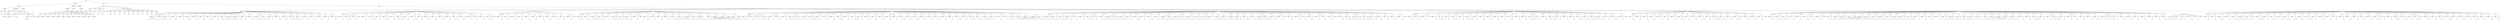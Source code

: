 graph Tree {
	"t0" [label = "TEI"];
	"t1" [label = "teiHeader"];
	"t2" [label = "fileDesc"];
	"t3" [label = "titleStmt"];
	"t4" [label = "title"];
	"t5" [label = "author"];
	"t6" [label = "idno"];
	"t7" [label = "idno"];
	"t8" [label = "persName"];
	"t9" [label = "forename"];
	"t10" [label = "surname"];
	"t11" [label = "publicationStmt"];
	"t12" [label = "publisher"];
	"t13" [label = "idno"];
	"t14" [label = "idno"];
	"t15" [label = "availability"];
	"t16" [label = "licence"];
	"t17" [label = "ab"];
	"t18" [label = "ref"];
	"t19" [label = "sourceDesc"];
	"t20" [label = "bibl"];
	"t21" [label = "name"];
	"t22" [label = "idno"];
	"t23" [label = "idno"];
	"t24" [label = "availability"];
	"t25" [label = "licence"];
	"t26" [label = "ab"];
	"t27" [label = "ref"];
	"t28" [label = "bibl"];
	"t29" [label = "date"];
	"t30" [label = "idno"];
	"t31" [label = "profileDesc"];
	"t32" [label = "particDesc"];
	"t33" [label = "listPerson"];
	"t34" [label = "person"];
	"t35" [label = "persName"];
	"t36" [label = "person"];
	"t37" [label = "persName"];
	"t38" [label = "person"];
	"t39" [label = "persName"];
	"t40" [label = "person"];
	"t41" [label = "persName"];
	"t42" [label = "person"];
	"t43" [label = "persName"];
	"t44" [label = "person"];
	"t45" [label = "persName"];
	"t46" [label = "person"];
	"t47" [label = "persName"];
	"t48" [label = "person"];
	"t49" [label = "persName"];
	"t50" [label = "person"];
	"t51" [label = "persName"];
	"t52" [label = "person"];
	"t53" [label = "persName"];
	"t54" [label = "person"];
	"t55" [label = "persName"];
	"t56" [label = "person"];
	"t57" [label = "persName"];
	"t58" [label = "textClass"];
	"t59" [label = "keywords"];
	"t60" [label = "term"];
	"t61" [label = "term"];
	"t62" [label = "classCode"];
	"t63" [label = "revisionDesc"];
	"t64" [label = "listChange"];
	"t65" [label = "change"];
	"t66" [label = "text"];
	"t67" [label = "front"];
	"t68" [label = "docTitle"];
	"t69" [label = "titlePart"];
	"t70" [label = "titlePart"];
	"t71" [label = "titlePart"];
	"t72" [label = "docDate"];
	"t73" [label = "docAuthor"];
	"t74" [label = "div"];
	"t75" [label = "div"];
	"t76" [label = "p"];
	"t77" [label = "div"];
	"t78" [label = "p"];
	"t79" [label = "div"];
	"t80" [label = "p"];
	"t81" [label = "castList"];
	"t82" [label = "head"];
	"t83" [label = "castItem"];
	"t84" [label = "role"];
	"t85" [label = "castItem"];
	"t86" [label = "role"];
	"t87" [label = "castItem"];
	"t88" [label = "role"];
	"t89" [label = "castItem"];
	"t90" [label = "role"];
	"t91" [label = "castItem"];
	"t92" [label = "role"];
	"t93" [label = "castItem"];
	"t94" [label = "role"];
	"t95" [label = "castItem"];
	"t96" [label = "role"];
	"t97" [label = "castItem"];
	"t98" [label = "role"];
	"t99" [label = "castItem"];
	"t100" [label = "role"];
	"t101" [label = "castItem"];
	"t102" [label = "role"];
	"t103" [label = "castItem"];
	"t104" [label = "role"];
	"t105" [label = "note"];
	"t106" [label = "note"];
	"t107" [label = "body"];
	"t108" [label = "div"];
	"t109" [label = "head"];
	"t110" [label = "div"];
	"t111" [label = "head"];
	"t112" [label = "sp"];
	"t113" [label = "speaker"];
	"t114" [label = "p"];
	"t115" [label = "s"];
	"t116" [label = "s"];
	"t117" [label = "s"];
	"t118" [label = "s"];
	"t119" [label = "sp"];
	"t120" [label = "speaker"];
	"t121" [label = "p"];
	"t122" [label = "s"];
	"t123" [label = "s"];
	"t124" [label = "s"];
	"t125" [label = "s"];
	"t126" [label = "sp"];
	"t127" [label = "speaker"];
	"t128" [label = "p"];
	"t129" [label = "s"];
	"t130" [label = "sp"];
	"t131" [label = "speaker"];
	"t132" [label = "p"];
	"t133" [label = "s"];
	"t134" [label = "sp"];
	"t135" [label = "speaker"];
	"t136" [label = "p"];
	"t137" [label = "s"];
	"t138" [label = "sp"];
	"t139" [label = "speaker"];
	"t140" [label = "p"];
	"t141" [label = "s"];
	"t142" [label = "s"];
	"t143" [label = "sp"];
	"t144" [label = "speaker"];
	"t145" [label = "p"];
	"t146" [label = "s"];
	"t147" [label = "sp"];
	"t148" [label = "speaker"];
	"t149" [label = "p"];
	"t150" [label = "s"];
	"t151" [label = "sp"];
	"t152" [label = "speaker"];
	"t153" [label = "p"];
	"t154" [label = "s"];
	"t155" [label = "s"];
	"t156" [label = "sp"];
	"t157" [label = "speaker"];
	"t158" [label = "p"];
	"t159" [label = "s"];
	"t160" [label = "sp"];
	"t161" [label = "speaker"];
	"t162" [label = "p"];
	"t163" [label = "s"];
	"t164" [label = "sp"];
	"t165" [label = "speaker"];
	"t166" [label = "p"];
	"t167" [label = "s"];
	"t168" [label = "s"];
	"t169" [label = "s"];
	"t170" [label = "s"];
	"t171" [label = "s"];
	"t172" [label = "s"];
	"t173" [label = "sp"];
	"t174" [label = "speaker"];
	"t175" [label = "p"];
	"t176" [label = "s"];
	"t177" [label = "sp"];
	"t178" [label = "speaker"];
	"t179" [label = "p"];
	"t180" [label = "s"];
	"t181" [label = "sp"];
	"t182" [label = "speaker"];
	"t183" [label = "p"];
	"t184" [label = "s"];
	"t185" [label = "sp"];
	"t186" [label = "speaker"];
	"t187" [label = "p"];
	"t188" [label = "s"];
	"t189" [label = "s"];
	"t190" [label = "s"];
	"t191" [label = "stage"];
	"t192" [label = "p"];
	"t193" [label = "s"];
	"t194" [label = "s"];
	"t195" [label = "s"];
	"t196" [label = "sp"];
	"t197" [label = "speaker"];
	"t198" [label = "p"];
	"t199" [label = "s"];
	"t200" [label = "sp"];
	"t201" [label = "speaker"];
	"t202" [label = "p"];
	"t203" [label = "s"];
	"t204" [label = "sp"];
	"t205" [label = "speaker"];
	"t206" [label = "p"];
	"t207" [label = "s"];
	"t208" [label = "s"];
	"t209" [label = "sp"];
	"t210" [label = "speaker"];
	"t211" [label = "p"];
	"t212" [label = "s"];
	"t213" [label = "s"];
	"t214" [label = "s"];
	"t215" [label = "sp"];
	"t216" [label = "speaker"];
	"t217" [label = "p"];
	"t218" [label = "s"];
	"t219" [label = "s"];
	"t220" [label = "sp"];
	"t221" [label = "speaker"];
	"t222" [label = "p"];
	"t223" [label = "s"];
	"t224" [label = "s"];
	"t225" [label = "sp"];
	"t226" [label = "speaker"];
	"t227" [label = "p"];
	"t228" [label = "s"];
	"t229" [label = "sp"];
	"t230" [label = "speaker"];
	"t231" [label = "p"];
	"t232" [label = "s"];
	"t233" [label = "sp"];
	"t234" [label = "speaker"];
	"t235" [label = "p"];
	"t236" [label = "s"];
	"t237" [label = "sp"];
	"t238" [label = "speaker"];
	"t239" [label = "p"];
	"t240" [label = "s"];
	"t241" [label = "div"];
	"t242" [label = "head"];
	"t243" [label = "sp"];
	"t244" [label = "speaker"];
	"t245" [label = "p"];
	"t246" [label = "s"];
	"t247" [label = "sp"];
	"t248" [label = "speaker"];
	"t249" [label = "p"];
	"t250" [label = "s"];
	"t251" [label = "s"];
	"t252" [label = "stage"];
	"t253" [label = "p"];
	"t254" [label = "s"];
	"t255" [label = "stage"];
	"t256" [label = "sp"];
	"t257" [label = "speaker"];
	"t258" [label = "p"];
	"t259" [label = "s"];
	"t260" [label = "sp"];
	"t261" [label = "speaker"];
	"t262" [label = "p"];
	"t263" [label = "s"];
	"t264" [label = "s"];
	"t265" [label = "s"];
	"t266" [label = "sp"];
	"t267" [label = "speaker"];
	"t268" [label = "p"];
	"t269" [label = "s"];
	"t270" [label = "sp"];
	"t271" [label = "speaker"];
	"t272" [label = "p"];
	"t273" [label = "s"];
	"t274" [label = "s"];
	"t275" [label = "sp"];
	"t276" [label = "speaker"];
	"t277" [label = "p"];
	"t278" [label = "s"];
	"t279" [label = "sp"];
	"t280" [label = "speaker"];
	"t281" [label = "p"];
	"t282" [label = "s"];
	"t283" [label = "s"];
	"t284" [label = "s"];
	"t285" [label = "sp"];
	"t286" [label = "speaker"];
	"t287" [label = "p"];
	"t288" [label = "s"];
	"t289" [label = "sp"];
	"t290" [label = "speaker"];
	"t291" [label = "p"];
	"t292" [label = "s"];
	"t293" [label = "s"];
	"t294" [label = "sp"];
	"t295" [label = "speaker"];
	"t296" [label = "p"];
	"t297" [label = "s"];
	"t298" [label = "sp"];
	"t299" [label = "speaker"];
	"t300" [label = "p"];
	"t301" [label = "s"];
	"t302" [label = "sp"];
	"t303" [label = "speaker"];
	"t304" [label = "p"];
	"t305" [label = "s"];
	"t306" [label = "sp"];
	"t307" [label = "speaker"];
	"t308" [label = "p"];
	"t309" [label = "s"];
	"t310" [label = "sp"];
	"t311" [label = "speaker"];
	"t312" [label = "p"];
	"t313" [label = "s"];
	"t314" [label = "sp"];
	"t315" [label = "speaker"];
	"t316" [label = "p"];
	"t317" [label = "s"];
	"t318" [label = "s"];
	"t319" [label = "sp"];
	"t320" [label = "speaker"];
	"t321" [label = "p"];
	"t322" [label = "s"];
	"t323" [label = "sp"];
	"t324" [label = "speaker"];
	"t325" [label = "p"];
	"t326" [label = "s"];
	"t327" [label = "stage"];
	"t328" [label = "p"];
	"t329" [label = "s"];
	"t330" [label = "sp"];
	"t331" [label = "speaker"];
	"t332" [label = "p"];
	"t333" [label = "s"];
	"t334" [label = "s"];
	"t335" [label = "sp"];
	"t336" [label = "speaker"];
	"t337" [label = "p"];
	"t338" [label = "s"];
	"t339" [label = "s"];
	"t340" [label = "stage"];
	"t341" [label = "div"];
	"t342" [label = "head"];
	"t343" [label = "sp"];
	"t344" [label = "speaker"];
	"t345" [label = "p"];
	"t346" [label = "s"];
	"t347" [label = "sp"];
	"t348" [label = "speaker"];
	"t349" [label = "p"];
	"t350" [label = "s"];
	"t351" [label = "sp"];
	"t352" [label = "speaker"];
	"t353" [label = "p"];
	"t354" [label = "s"];
	"t355" [label = "sp"];
	"t356" [label = "speaker"];
	"t357" [label = "p"];
	"t358" [label = "s"];
	"t359" [label = "sp"];
	"t360" [label = "speaker"];
	"t361" [label = "p"];
	"t362" [label = "s"];
	"t363" [label = "sp"];
	"t364" [label = "speaker"];
	"t365" [label = "p"];
	"t366" [label = "s"];
	"t367" [label = "sp"];
	"t368" [label = "speaker"];
	"t369" [label = "p"];
	"t370" [label = "s"];
	"t371" [label = "sp"];
	"t372" [label = "speaker"];
	"t373" [label = "p"];
	"t374" [label = "s"];
	"t375" [label = "sp"];
	"t376" [label = "speaker"];
	"t377" [label = "p"];
	"t378" [label = "s"];
	"t379" [label = "sp"];
	"t380" [label = "speaker"];
	"t381" [label = "p"];
	"t382" [label = "s"];
	"t383" [label = "sp"];
	"t384" [label = "speaker"];
	"t385" [label = "p"];
	"t386" [label = "s"];
	"t387" [label = "stage"];
	"t388" [label = "div"];
	"t389" [label = "head"];
	"t390" [label = "sp"];
	"t391" [label = "speaker"];
	"t392" [label = "p"];
	"t393" [label = "s"];
	"t394" [label = "s"];
	"t395" [label = "sp"];
	"t396" [label = "speaker"];
	"t397" [label = "p"];
	"t398" [label = "s"];
	"t399" [label = "s"];
	"t400" [label = "sp"];
	"t401" [label = "speaker"];
	"t402" [label = "p"];
	"t403" [label = "s"];
	"t404" [label = "s"];
	"t405" [label = "s"];
	"t406" [label = "sp"];
	"t407" [label = "speaker"];
	"t408" [label = "p"];
	"t409" [label = "s"];
	"t410" [label = "s"];
	"t411" [label = "sp"];
	"t412" [label = "speaker"];
	"t413" [label = "p"];
	"t414" [label = "s"];
	"t415" [label = "sp"];
	"t416" [label = "speaker"];
	"t417" [label = "p"];
	"t418" [label = "s"];
	"t419" [label = "s"];
	"t420" [label = "s"];
	"t421" [label = "sp"];
	"t422" [label = "speaker"];
	"t423" [label = "p"];
	"t424" [label = "s"];
	"t425" [label = "s"];
	"t426" [label = "s"];
	"t427" [label = "s"];
	"t428" [label = "sp"];
	"t429" [label = "speaker"];
	"t430" [label = "p"];
	"t431" [label = "s"];
	"t432" [label = "sp"];
	"t433" [label = "speaker"];
	"t434" [label = "p"];
	"t435" [label = "s"];
	"t436" [label = "stage"];
	"t437" [label = "sp"];
	"t438" [label = "speaker"];
	"t439" [label = "p"];
	"t440" [label = "s"];
	"t441" [label = "sp"];
	"t442" [label = "speaker"];
	"t443" [label = "p"];
	"t444" [label = "s"];
	"t445" [label = "sp"];
	"t446" [label = "speaker"];
	"t447" [label = "p"];
	"t448" [label = "s"];
	"t449" [label = "sp"];
	"t450" [label = "speaker"];
	"t451" [label = "p"];
	"t452" [label = "s"];
	"t453" [label = "sp"];
	"t454" [label = "speaker"];
	"t455" [label = "p"];
	"t456" [label = "s"];
	"t457" [label = "sp"];
	"t458" [label = "speaker"];
	"t459" [label = "p"];
	"t460" [label = "s"];
	"t461" [label = "sp"];
	"t462" [label = "speaker"];
	"t463" [label = "p"];
	"t464" [label = "s"];
	"t465" [label = "s"];
	"t466" [label = "s"];
	"t467" [label = "s"];
	"t468" [label = "stage"];
	"t469" [label = "p"];
	"t470" [label = "s"];
	"t471" [label = "s"];
	"t472" [label = "sp"];
	"t473" [label = "speaker"];
	"t474" [label = "p"];
	"t475" [label = "s"];
	"t476" [label = "s"];
	"t477" [label = "s"];
	"t478" [label = "s"];
	"t479" [label = "sp"];
	"t480" [label = "speaker"];
	"t481" [label = "p"];
	"t482" [label = "s"];
	"t483" [label = "s"];
	"t484" [label = "s"];
	"t485" [label = "s"];
	"t486" [label = "s"];
	"t487" [label = "s"];
	"t488" [label = "s"];
	"t489" [label = "s"];
	"t490" [label = "s"];
	"t491" [label = "s"];
	"t492" [label = "s"];
	"t493" [label = "sp"];
	"t494" [label = "speaker"];
	"t495" [label = "p"];
	"t496" [label = "s"];
	"t497" [label = "sp"];
	"t498" [label = "speaker"];
	"t499" [label = "p"];
	"t500" [label = "s"];
	"t501" [label = "stage"];
	"t502" [label = "sp"];
	"t503" [label = "speaker"];
	"t504" [label = "p"];
	"t505" [label = "s"];
	"t506" [label = "stage"];
	"t507" [label = "div"];
	"t508" [label = "head"];
	"t509" [label = "sp"];
	"t510" [label = "speaker"];
	"t511" [label = "p"];
	"t512" [label = "s"];
	"t513" [label = "s"];
	"t514" [label = "sp"];
	"t515" [label = "speaker"];
	"t516" [label = "p"];
	"t517" [label = "s"];
	"t518" [label = "s"];
	"t519" [label = "stage"];
	"t520" [label = "p"];
	"t521" [label = "s"];
	"t522" [label = "stage"];
	"t523" [label = "p"];
	"t524" [label = "s"];
	"t525" [label = "s"];
	"t526" [label = "s"];
	"t527" [label = "sp"];
	"t528" [label = "speaker"];
	"t529" [label = "p"];
	"t530" [label = "s"];
	"t531" [label = "stage"];
	"t532" [label = "p"];
	"t533" [label = "s"];
	"t534" [label = "sp"];
	"t535" [label = "speaker"];
	"t536" [label = "p"];
	"t537" [label = "s"];
	"t538" [label = "sp"];
	"t539" [label = "speaker"];
	"t540" [label = "p"];
	"t541" [label = "s"];
	"t542" [label = "s"];
	"t543" [label = "s"];
	"t544" [label = "stage"];
	"t545" [label = "p"];
	"t546" [label = "s"];
	"t547" [label = "s"];
	"t548" [label = "sp"];
	"t549" [label = "speaker"];
	"t550" [label = "p"];
	"t551" [label = "s"];
	"t552" [label = "s"];
	"t553" [label = "sp"];
	"t554" [label = "speaker"];
	"t555" [label = "p"];
	"t556" [label = "s"];
	"t557" [label = "s"];
	"t558" [label = "s"];
	"t559" [label = "s"];
	"t560" [label = "sp"];
	"t561" [label = "speaker"];
	"t562" [label = "p"];
	"t563" [label = "s"];
	"t564" [label = "sp"];
	"t565" [label = "speaker"];
	"t566" [label = "p"];
	"t567" [label = "s"];
	"t568" [label = "sp"];
	"t569" [label = "speaker"];
	"t570" [label = "p"];
	"t571" [label = "s"];
	"t572" [label = "sp"];
	"t573" [label = "speaker"];
	"t574" [label = "p"];
	"t575" [label = "s"];
	"t576" [label = "s"];
	"t577" [label = "sp"];
	"t578" [label = "speaker"];
	"t579" [label = "p"];
	"t580" [label = "s"];
	"t581" [label = "sp"];
	"t582" [label = "speaker"];
	"t583" [label = "p"];
	"t584" [label = "s"];
	"t585" [label = "s"];
	"t586" [label = "s"];
	"t587" [label = "sp"];
	"t588" [label = "speaker"];
	"t589" [label = "p"];
	"t590" [label = "s"];
	"t591" [label = "sp"];
	"t592" [label = "speaker"];
	"t593" [label = "p"];
	"t594" [label = "s"];
	"t595" [label = "sp"];
	"t596" [label = "speaker"];
	"t597" [label = "p"];
	"t598" [label = "s"];
	"t599" [label = "sp"];
	"t600" [label = "speaker"];
	"t601" [label = "p"];
	"t602" [label = "s"];
	"t603" [label = "sp"];
	"t604" [label = "speaker"];
	"t605" [label = "p"];
	"t606" [label = "s"];
	"t607" [label = "sp"];
	"t608" [label = "speaker"];
	"t609" [label = "p"];
	"t610" [label = "s"];
	"t611" [label = "sp"];
	"t612" [label = "speaker"];
	"t613" [label = "p"];
	"t614" [label = "s"];
	"t615" [label = "s"];
	"t616" [label = "sp"];
	"t617" [label = "speaker"];
	"t618" [label = "p"];
	"t619" [label = "s"];
	"t620" [label = "s"];
	"t621" [label = "sp"];
	"t622" [label = "speaker"];
	"t623" [label = "p"];
	"t624" [label = "s"];
	"t625" [label = "s"];
	"t626" [label = "sp"];
	"t627" [label = "speaker"];
	"t628" [label = "p"];
	"t629" [label = "s"];
	"t630" [label = "sp"];
	"t631" [label = "speaker"];
	"t632" [label = "p"];
	"t633" [label = "s"];
	"t634" [label = "s"];
	"t635" [label = "sp"];
	"t636" [label = "speaker"];
	"t637" [label = "p"];
	"t638" [label = "s"];
	"t639" [label = "sp"];
	"t640" [label = "speaker"];
	"t641" [label = "p"];
	"t642" [label = "s"];
	"t643" [label = "sp"];
	"t644" [label = "speaker"];
	"t645" [label = "p"];
	"t646" [label = "s"];
	"t647" [label = "sp"];
	"t648" [label = "speaker"];
	"t649" [label = "p"];
	"t650" [label = "s"];
	"t651" [label = "s"];
	"t652" [label = "sp"];
	"t653" [label = "speaker"];
	"t654" [label = "p"];
	"t655" [label = "s"];
	"t656" [label = "s"];
	"t657" [label = "sp"];
	"t658" [label = "speaker"];
	"t659" [label = "p"];
	"t660" [label = "s"];
	"t661" [label = "s"];
	"t662" [label = "sp"];
	"t663" [label = "speaker"];
	"t664" [label = "p"];
	"t665" [label = "s"];
	"t666" [label = "s"];
	"t667" [label = "sp"];
	"t668" [label = "speaker"];
	"t669" [label = "p"];
	"t670" [label = "s"];
	"t671" [label = "s"];
	"t672" [label = "s"];
	"t673" [label = "s"];
	"t674" [label = "sp"];
	"t675" [label = "speaker"];
	"t676" [label = "p"];
	"t677" [label = "s"];
	"t678" [label = "sp"];
	"t679" [label = "speaker"];
	"t680" [label = "p"];
	"t681" [label = "s"];
	"t682" [label = "stage"];
	"t683" [label = "p"];
	"t684" [label = "s"];
	"t685" [label = "sp"];
	"t686" [label = "speaker"];
	"t687" [label = "p"];
	"t688" [label = "s"];
	"t689" [label = "sp"];
	"t690" [label = "speaker"];
	"t691" [label = "p"];
	"t692" [label = "s"];
	"t693" [label = "sp"];
	"t694" [label = "speaker"];
	"t695" [label = "p"];
	"t696" [label = "s"];
	"t697" [label = "sp"];
	"t698" [label = "speaker"];
	"t699" [label = "p"];
	"t700" [label = "s"];
	"t701" [label = "s"];
	"t702" [label = "s"];
	"t703" [label = "s"];
	"t704" [label = "s"];
	"t705" [label = "s"];
	"t706" [label = "s"];
	"t707" [label = "s"];
	"t708" [label = "s"];
	"t709" [label = "s"];
	"t710" [label = "stage"];
	"t711" [label = "p"];
	"t712" [label = "s"];
	"t713" [label = "s"];
	"t714" [label = "div"];
	"t715" [label = "head"];
	"t716" [label = "sp"];
	"t717" [label = "speaker"];
	"t718" [label = "p"];
	"t719" [label = "s"];
	"t720" [label = "s"];
	"t721" [label = "sp"];
	"t722" [label = "speaker"];
	"t723" [label = "p"];
	"t724" [label = "s"];
	"t725" [label = "sp"];
	"t726" [label = "speaker"];
	"t727" [label = "p"];
	"t728" [label = "s"];
	"t729" [label = "s"];
	"t730" [label = "s"];
	"t731" [label = "s"];
	"t732" [label = "sp"];
	"t733" [label = "speaker"];
	"t734" [label = "p"];
	"t735" [label = "s"];
	"t736" [label = "stage"];
	"t737" [label = "p"];
	"t738" [label = "s"];
	"t739" [label = "sp"];
	"t740" [label = "speaker"];
	"t741" [label = "p"];
	"t742" [label = "s"];
	"t743" [label = "sp"];
	"t744" [label = "speaker"];
	"t745" [label = "p"];
	"t746" [label = "s"];
	"t747" [label = "s"];
	"t748" [label = "s"];
	"t749" [label = "stage"];
	"t750" [label = "p"];
	"t751" [label = "s"];
	"t752" [label = "sp"];
	"t753" [label = "speaker"];
	"t754" [label = "p"];
	"t755" [label = "s"];
	"t756" [label = "sp"];
	"t757" [label = "speaker"];
	"t758" [label = "p"];
	"t759" [label = "s"];
	"t760" [label = "s"];
	"t761" [label = "s"];
	"t762" [label = "s"];
	"t763" [label = "stage"];
	"t764" [label = "p"];
	"t765" [label = "s"];
	"t766" [label = "s"];
	"t767" [label = "s"];
	"t768" [label = "s"];
	"t769" [label = "sp"];
	"t770" [label = "speaker"];
	"t771" [label = "p"];
	"t772" [label = "s"];
	"t773" [label = "sp"];
	"t774" [label = "speaker"];
	"t775" [label = "p"];
	"t776" [label = "s"];
	"t777" [label = "sp"];
	"t778" [label = "speaker"];
	"t779" [label = "p"];
	"t780" [label = "s"];
	"t781" [label = "s"];
	"t782" [label = "sp"];
	"t783" [label = "speaker"];
	"t784" [label = "p"];
	"t785" [label = "s"];
	"t786" [label = "sp"];
	"t787" [label = "speaker"];
	"t788" [label = "p"];
	"t789" [label = "s"];
	"t790" [label = "s"];
	"t791" [label = "sp"];
	"t792" [label = "speaker"];
	"t793" [label = "p"];
	"t794" [label = "s"];
	"t795" [label = "sp"];
	"t796" [label = "speaker"];
	"t797" [label = "p"];
	"t798" [label = "s"];
	"t799" [label = "s"];
	"t800" [label = "stage"];
	"t801" [label = "p"];
	"t802" [label = "s"];
	"t803" [label = "s"];
	"t804" [label = "s"];
	"t805" [label = "s"];
	"t806" [label = "sp"];
	"t807" [label = "speaker"];
	"t808" [label = "p"];
	"t809" [label = "s"];
	"t810" [label = "s"];
	"t811" [label = "s"];
	"t812" [label = "s"];
	"t813" [label = "stage"];
	"t814" [label = "p"];
	"t815" [label = "s"];
	"t816" [label = "s"];
	"t817" [label = "sp"];
	"t818" [label = "speaker"];
	"t819" [label = "p"];
	"t820" [label = "s"];
	"t821" [label = "s"];
	"t822" [label = "sp"];
	"t823" [label = "speaker"];
	"t824" [label = "p"];
	"t825" [label = "s"];
	"t826" [label = "s"];
	"t827" [label = "sp"];
	"t828" [label = "speaker"];
	"t829" [label = "p"];
	"t830" [label = "s"];
	"t831" [label = "s"];
	"t832" [label = "s"];
	"t833" [label = "sp"];
	"t834" [label = "speaker"];
	"t835" [label = "p"];
	"t836" [label = "s"];
	"t837" [label = "sp"];
	"t838" [label = "speaker"];
	"t839" [label = "p"];
	"t840" [label = "s"];
	"t841" [label = "s"];
	"t842" [label = "s"];
	"t843" [label = "sp"];
	"t844" [label = "speaker"];
	"t845" [label = "p"];
	"t846" [label = "s"];
	"t847" [label = "s"];
	"t848" [label = "sp"];
	"t849" [label = "speaker"];
	"t850" [label = "p"];
	"t851" [label = "s"];
	"t852" [label = "s"];
	"t853" [label = "s"];
	"t854" [label = "s"];
	"t855" [label = "sp"];
	"t856" [label = "speaker"];
	"t857" [label = "p"];
	"t858" [label = "s"];
	"t859" [label = "s"];
	"t860" [label = "sp"];
	"t861" [label = "speaker"];
	"t862" [label = "p"];
	"t863" [label = "s"];
	"t864" [label = "s"];
	"t865" [label = "sp"];
	"t866" [label = "speaker"];
	"t867" [label = "p"];
	"t868" [label = "s"];
	"t869" [label = "sp"];
	"t870" [label = "speaker"];
	"t871" [label = "p"];
	"t872" [label = "s"];
	"t873" [label = "s"];
	"t874" [label = "s"];
	"t875" [label = "s"];
	"t876" [label = "s"];
	"t877" [label = "stage"];
	"t878" [label = "p"];
	"t879" [label = "s"];
	"t880" [label = "sp"];
	"t881" [label = "speaker"];
	"t882" [label = "p"];
	"t883" [label = "s"];
	"t884" [label = "sp"];
	"t885" [label = "speaker"];
	"t886" [label = "p"];
	"t887" [label = "s"];
	"t888" [label = "stage"];
	"t889" [label = "sp"];
	"t890" [label = "speaker"];
	"t891" [label = "p"];
	"t892" [label = "s"];
	"t893" [label = "sp"];
	"t894" [label = "speaker"];
	"t895" [label = "p"];
	"t896" [label = "s"];
	"t897" [label = "stage"];
	"t898" [label = "p"];
	"t899" [label = "s"];
	"t900" [label = "sp"];
	"t901" [label = "speaker"];
	"t902" [label = "p"];
	"t903" [label = "s"];
	"t904" [label = "s"];
	"t905" [label = "sp"];
	"t906" [label = "speaker"];
	"t907" [label = "p"];
	"t908" [label = "s"];
	"t909" [label = "stage"];
	"t910" [label = "p"];
	"t911" [label = "s"];
	"t912" [label = "sp"];
	"t913" [label = "speaker"];
	"t914" [label = "p"];
	"t915" [label = "s"];
	"t916" [label = "stage"];
	"t917" [label = "sp"];
	"t918" [label = "speaker"];
	"t919" [label = "p"];
	"t920" [label = "s"];
	"t921" [label = "sp"];
	"t922" [label = "speaker"];
	"t923" [label = "p"];
	"t924" [label = "s"];
	"t925" [label = "s"];
	"t926" [label = "sp"];
	"t927" [label = "speaker"];
	"t928" [label = "p"];
	"t929" [label = "s"];
	"t930" [label = "s"];
	"t931" [label = "s"];
	"t932" [label = "s"];
	"t933" [label = "stage"];
	"t934" [label = "sp"];
	"t935" [label = "speaker"];
	"t936" [label = "p"];
	"t937" [label = "s"];
	"t938" [label = "s"];
	"t939" [label = "s"];
	"t940" [label = "s"];
	"t941" [label = "s"];
	"t942" [label = "sp"];
	"t943" [label = "speaker"];
	"t944" [label = "p"];
	"t945" [label = "s"];
	"t946" [label = "sp"];
	"t947" [label = "speaker"];
	"t948" [label = "p"];
	"t949" [label = "s"];
	"t950" [label = "sp"];
	"t951" [label = "speaker"];
	"t952" [label = "p"];
	"t953" [label = "s"];
	"t954" [label = "sp"];
	"t955" [label = "speaker"];
	"t956" [label = "p"];
	"t957" [label = "s"];
	"t958" [label = "sp"];
	"t959" [label = "speaker"];
	"t960" [label = "p"];
	"t961" [label = "s"];
	"t962" [label = "stage"];
	"t963" [label = "div"];
	"t964" [label = "head"];
	"t965" [label = "sp"];
	"t966" [label = "speaker"];
	"t967" [label = "p"];
	"t968" [label = "s"];
	"t969" [label = "stage"];
	"t970" [label = "p"];
	"t971" [label = "s"];
	"t972" [label = "sp"];
	"t973" [label = "speaker"];
	"t974" [label = "p"];
	"t975" [label = "s"];
	"t976" [label = "stage"];
	"t977" [label = "sp"];
	"t978" [label = "speaker"];
	"t979" [label = "p"];
	"t980" [label = "s"];
	"t981" [label = "stage"];
	"t982" [label = "p"];
	"t983" [label = "s"];
	"t984" [label = "s"];
	"t985" [label = "s"];
	"t986" [label = "sp"];
	"t987" [label = "speaker"];
	"t988" [label = "p"];
	"t989" [label = "s"];
	"t990" [label = "sp"];
	"t991" [label = "speaker"];
	"t992" [label = "p"];
	"t993" [label = "s"];
	"t994" [label = "s"];
	"t995" [label = "s"];
	"t996" [label = "sp"];
	"t997" [label = "speaker"];
	"t998" [label = "p"];
	"t999" [label = "s"];
	"t1000" [label = "sp"];
	"t1001" [label = "speaker"];
	"t1002" [label = "p"];
	"t1003" [label = "s"];
	"t1004" [label = "s"];
	"t1005" [label = "s"];
	"t1006" [label = "sp"];
	"t1007" [label = "speaker"];
	"t1008" [label = "p"];
	"t1009" [label = "s"];
	"t1010" [label = "sp"];
	"t1011" [label = "speaker"];
	"t1012" [label = "p"];
	"t1013" [label = "s"];
	"t1014" [label = "sp"];
	"t1015" [label = "speaker"];
	"t1016" [label = "p"];
	"t1017" [label = "s"];
	"t1018" [label = "sp"];
	"t1019" [label = "speaker"];
	"t1020" [label = "p"];
	"t1021" [label = "s"];
	"t1022" [label = "sp"];
	"t1023" [label = "speaker"];
	"t1024" [label = "p"];
	"t1025" [label = "s"];
	"t1026" [label = "sp"];
	"t1027" [label = "speaker"];
	"t1028" [label = "p"];
	"t1029" [label = "s"];
	"t1030" [label = "sp"];
	"t1031" [label = "speaker"];
	"t1032" [label = "p"];
	"t1033" [label = "s"];
	"t1034" [label = "sp"];
	"t1035" [label = "speaker"];
	"t1036" [label = "p"];
	"t1037" [label = "s"];
	"t1038" [label = "sp"];
	"t1039" [label = "speaker"];
	"t1040" [label = "p"];
	"t1041" [label = "s"];
	"t1042" [label = "s"];
	"t1043" [label = "s"];
	"t1044" [label = "stage"];
	"t1045" [label = "p"];
	"t1046" [label = "s"];
	"t1047" [label = "sp"];
	"t1048" [label = "speaker"];
	"t1049" [label = "p"];
	"t1050" [label = "s"];
	"t1051" [label = "sp"];
	"t1052" [label = "speaker"];
	"t1053" [label = "p"];
	"t1054" [label = "s"];
	"t1055" [label = "s"];
	"t1056" [label = "s"];
	"t1057" [label = "sp"];
	"t1058" [label = "speaker"];
	"t1059" [label = "p"];
	"t1060" [label = "s"];
	"t1061" [label = "sp"];
	"t1062" [label = "speaker"];
	"t1063" [label = "p"];
	"t1064" [label = "s"];
	"t1065" [label = "sp"];
	"t1066" [label = "speaker"];
	"t1067" [label = "p"];
	"t1068" [label = "s"];
	"t1069" [label = "sp"];
	"t1070" [label = "speaker"];
	"t1071" [label = "p"];
	"t1072" [label = "s"];
	"t1073" [label = "s"];
	"t1074" [label = "sp"];
	"t1075" [label = "speaker"];
	"t1076" [label = "p"];
	"t1077" [label = "s"];
	"t1078" [label = "sp"];
	"t1079" [label = "speaker"];
	"t1080" [label = "p"];
	"t1081" [label = "s"];
	"t1082" [label = "s"];
	"t1083" [label = "s"];
	"t1084" [label = "s"];
	"t1085" [label = "s"];
	"t1086" [label = "sp"];
	"t1087" [label = "speaker"];
	"t1088" [label = "p"];
	"t1089" [label = "s"];
	"t1090" [label = "sp"];
	"t1091" [label = "speaker"];
	"t1092" [label = "p"];
	"t1093" [label = "s"];
	"t1094" [label = "sp"];
	"t1095" [label = "speaker"];
	"t1096" [label = "p"];
	"t1097" [label = "s"];
	"t1098" [label = "s"];
	"t1099" [label = "sp"];
	"t1100" [label = "speaker"];
	"t1101" [label = "p"];
	"t1102" [label = "s"];
	"t1103" [label = "stage"];
	"t1104" [label = "div"];
	"t1105" [label = "head"];
	"t1106" [label = "sp"];
	"t1107" [label = "speaker"];
	"t1108" [label = "p"];
	"t1109" [label = "s"];
	"t1110" [label = "sp"];
	"t1111" [label = "speaker"];
	"t1112" [label = "p"];
	"t1113" [label = "s"];
	"t1114" [label = "sp"];
	"t1115" [label = "speaker"];
	"t1116" [label = "p"];
	"t1117" [label = "s"];
	"t1118" [label = "sp"];
	"t1119" [label = "speaker"];
	"t1120" [label = "p"];
	"t1121" [label = "s"];
	"t1122" [label = "sp"];
	"t1123" [label = "speaker"];
	"t1124" [label = "p"];
	"t1125" [label = "s"];
	"t1126" [label = "sp"];
	"t1127" [label = "speaker"];
	"t1128" [label = "p"];
	"t1129" [label = "s"];
	"t1130" [label = "sp"];
	"t1131" [label = "speaker"];
	"t1132" [label = "p"];
	"t1133" [label = "s"];
	"t1134" [label = "sp"];
	"t1135" [label = "speaker"];
	"t1136" [label = "p"];
	"t1137" [label = "s"];
	"t1138" [label = "s"];
	"t1139" [label = "sp"];
	"t1140" [label = "speaker"];
	"t1141" [label = "p"];
	"t1142" [label = "s"];
	"t1143" [label = "sp"];
	"t1144" [label = "speaker"];
	"t1145" [label = "p"];
	"t1146" [label = "s"];
	"t1147" [label = "sp"];
	"t1148" [label = "speaker"];
	"t1149" [label = "p"];
	"t1150" [label = "s"];
	"t1151" [label = "s"];
	"t1152" [label = "sp"];
	"t1153" [label = "speaker"];
	"t1154" [label = "p"];
	"t1155" [label = "s"];
	"t1156" [label = "sp"];
	"t1157" [label = "speaker"];
	"t1158" [label = "p"];
	"t1159" [label = "s"];
	"t1160" [label = "s"];
	"t1161" [label = "s"];
	"t1162" [label = "sp"];
	"t1163" [label = "speaker"];
	"t1164" [label = "p"];
	"t1165" [label = "s"];
	"t1166" [label = "s"];
	"t1167" [label = "sp"];
	"t1168" [label = "speaker"];
	"t1169" [label = "p"];
	"t1170" [label = "s"];
	"t1171" [label = "sp"];
	"t1172" [label = "speaker"];
	"t1173" [label = "p"];
	"t1174" [label = "s"];
	"t1175" [label = "s"];
	"t1176" [label = "stage"];
	"t1177" [label = "sp"];
	"t1178" [label = "speaker"];
	"t1179" [label = "p"];
	"t1180" [label = "s"];
	"t1181" [label = "s"];
	"t1182" [label = "sp"];
	"t1183" [label = "speaker"];
	"t1184" [label = "p"];
	"t1185" [label = "s"];
	"t1186" [label = "sp"];
	"t1187" [label = "speaker"];
	"t1188" [label = "p"];
	"t1189" [label = "s"];
	"t1190" [label = "stage"];
	"t1191" [label = "div"];
	"t1192" [label = "head"];
	"t1193" [label = "sp"];
	"t1194" [label = "speaker"];
	"t1195" [label = "p"];
	"t1196" [label = "s"];
	"t1197" [label = "sp"];
	"t1198" [label = "speaker"];
	"t1199" [label = "p"];
	"t1200" [label = "s"];
	"t1201" [label = "s"];
	"t1202" [label = "sp"];
	"t1203" [label = "speaker"];
	"t1204" [label = "p"];
	"t1205" [label = "s"];
	"t1206" [label = "s"];
	"t1207" [label = "s"];
	"t1208" [label = "sp"];
	"t1209" [label = "speaker"];
	"t1210" [label = "p"];
	"t1211" [label = "s"];
	"t1212" [label = "sp"];
	"t1213" [label = "speaker"];
	"t1214" [label = "p"];
	"t1215" [label = "s"];
	"t1216" [label = "sp"];
	"t1217" [label = "speaker"];
	"t1218" [label = "p"];
	"t1219" [label = "s"];
	"t1220" [label = "s"];
	"t1221" [label = "stage"];
	"t1222" [label = "p"];
	"t1223" [label = "s"];
	"t1224" [label = "sp"];
	"t1225" [label = "speaker"];
	"t1226" [label = "p"];
	"t1227" [label = "s"];
	"t1228" [label = "stage"];
	"t1229" [label = "sp"];
	"t1230" [label = "speaker"];
	"t1231" [label = "p"];
	"t1232" [label = "s"];
	"t1233" [label = "sp"];
	"t1234" [label = "speaker"];
	"t1235" [label = "p"];
	"t1236" [label = "s"];
	"t1237" [label = "sp"];
	"t1238" [label = "speaker"];
	"t1239" [label = "p"];
	"t1240" [label = "s"];
	"t1241" [label = "s"];
	"t1242" [label = "sp"];
	"t1243" [label = "speaker"];
	"t1244" [label = "p"];
	"t1245" [label = "s"];
	"t1246" [label = "stage"];
	"t1247" [label = "sp"];
	"t1248" [label = "speaker"];
	"t1249" [label = "p"];
	"t1250" [label = "s"];
	"t1251" [label = "s"];
	"t1252" [label = "s"];
	"t1253" [label = "s"];
	"t1254" [label = "s"];
	"t1255" [label = "s"];
	"t1256" [label = "s"];
	"t1257" [label = "s"];
	"t1258" [label = "s"];
	"t1259" [label = "s"];
	"t1260" [label = "s"];
	"t1261" [label = "sp"];
	"t1262" [label = "speaker"];
	"t1263" [label = "p"];
	"t1264" [label = "s"];
	"t1265" [label = "sp"];
	"t1266" [label = "speaker"];
	"t1267" [label = "p"];
	"t1268" [label = "s"];
	"t1269" [label = "s"];
	"t1270" [label = "s"];
	"t1271" [label = "sp"];
	"t1272" [label = "speaker"];
	"t1273" [label = "p"];
	"t1274" [label = "s"];
	"t1275" [label = "sp"];
	"t1276" [label = "speaker"];
	"t1277" [label = "p"];
	"t1278" [label = "s"];
	"t1279" [label = "s"];
	"t1280" [label = "s"];
	"t1281" [label = "s"];
	"t1282" [label = "sp"];
	"t1283" [label = "speaker"];
	"t1284" [label = "p"];
	"t1285" [label = "s"];
	"t1286" [label = "s"];
	"t1287" [label = "s"];
	"t1288" [label = "sp"];
	"t1289" [label = "speaker"];
	"t1290" [label = "p"];
	"t1291" [label = "s"];
	"t1292" [label = "sp"];
	"t1293" [label = "speaker"];
	"t1294" [label = "p"];
	"t1295" [label = "s"];
	"t1296" [label = "s"];
	"t1297" [label = "s"];
	"t1298" [label = "sp"];
	"t1299" [label = "speaker"];
	"t1300" [label = "p"];
	"t1301" [label = "s"];
	"t1302" [label = "sp"];
	"t1303" [label = "speaker"];
	"t1304" [label = "p"];
	"t1305" [label = "s"];
	"t1306" [label = "sp"];
	"t1307" [label = "speaker"];
	"t1308" [label = "p"];
	"t1309" [label = "s"];
	"t1310" [label = "sp"];
	"t1311" [label = "speaker"];
	"t1312" [label = "p"];
	"t1313" [label = "s"];
	"t1314" [label = "sp"];
	"t1315" [label = "speaker"];
	"t1316" [label = "p"];
	"t1317" [label = "s"];
	"t1318" [label = "sp"];
	"t1319" [label = "speaker"];
	"t1320" [label = "p"];
	"t1321" [label = "s"];
	"t1322" [label = "s"];
	"t1323" [label = "s"];
	"t1324" [label = "sp"];
	"t1325" [label = "speaker"];
	"t1326" [label = "p"];
	"t1327" [label = "s"];
	"t1328" [label = "s"];
	"t1329" [label = "s"];
	"t1330" [label = "sp"];
	"t1331" [label = "speaker"];
	"t1332" [label = "p"];
	"t1333" [label = "s"];
	"t1334" [label = "s"];
	"t1335" [label = "s"];
	"t1336" [label = "s"];
	"t1337" [label = "sp"];
	"t1338" [label = "speaker"];
	"t1339" [label = "p"];
	"t1340" [label = "s"];
	"t1341" [label = "s"];
	"t1342" [label = "sp"];
	"t1343" [label = "speaker"];
	"t1344" [label = "p"];
	"t1345" [label = "s"];
	"t1346" [label = "s"];
	"t1347" [label = "sp"];
	"t1348" [label = "speaker"];
	"t1349" [label = "p"];
	"t1350" [label = "s"];
	"t1351" [label = "s"];
	"t1352" [label = "sp"];
	"t1353" [label = "speaker"];
	"t1354" [label = "p"];
	"t1355" [label = "s"];
	"t1356" [label = "s"];
	"t1357" [label = "s"];
	"t1358" [label = "s"];
	"t1359" [label = "s"];
	"t1360" [label = "s"];
	"t1361" [label = "s"];
	"t1362" [label = "sp"];
	"t1363" [label = "speaker"];
	"t1364" [label = "p"];
	"t1365" [label = "s"];
	"t1366" [label = "sp"];
	"t1367" [label = "speaker"];
	"t1368" [label = "p"];
	"t1369" [label = "s"];
	"t1370" [label = "s"];
	"t1371" [label = "sp"];
	"t1372" [label = "speaker"];
	"t1373" [label = "p"];
	"t1374" [label = "s"];
	"t1375" [label = "sp"];
	"t1376" [label = "speaker"];
	"t1377" [label = "p"];
	"t1378" [label = "s"];
	"t1379" [label = "sp"];
	"t1380" [label = "speaker"];
	"t1381" [label = "p"];
	"t1382" [label = "s"];
	"t1383" [label = "sp"];
	"t1384" [label = "speaker"];
	"t1385" [label = "p"];
	"t1386" [label = "s"];
	"t1387" [label = "s"];
	"t1388" [label = "s"];
	"t1389" [label = "sp"];
	"t1390" [label = "speaker"];
	"t1391" [label = "p"];
	"t1392" [label = "s"];
	"t1393" [label = "sp"];
	"t1394" [label = "speaker"];
	"t1395" [label = "p"];
	"t1396" [label = "s"];
	"t1397" [label = "stage"];
	"t1398" [label = "p"];
	"t1399" [label = "s"];
	"t1400" [label = "s"];
	"t1401" [label = "s"];
	"t1402" [label = "sp"];
	"t1403" [label = "speaker"];
	"t1404" [label = "p"];
	"t1405" [label = "s"];
	"t1406" [label = "sp"];
	"t1407" [label = "speaker"];
	"t1408" [label = "p"];
	"t1409" [label = "s"];
	"t1410" [label = "stage"];
	"t1411" [label = "p"];
	"t1412" [label = "s"];
	"t1413" [label = "sp"];
	"t1414" [label = "speaker"];
	"t1415" [label = "p"];
	"t1416" [label = "s"];
	"t1417" [label = "sp"];
	"t1418" [label = "speaker"];
	"t1419" [label = "p"];
	"t1420" [label = "s"];
	"t1421" [label = "sp"];
	"t1422" [label = "speaker"];
	"t1423" [label = "p"];
	"t1424" [label = "s"];
	"t1425" [label = "s"];
	"t1426" [label = "sp"];
	"t1427" [label = "speaker"];
	"t1428" [label = "p"];
	"t1429" [label = "s"];
	"t1430" [label = "s"];
	"t1431" [label = "stage"];
	"t1432" [label = "p"];
	"t1433" [label = "s"];
	"t1434" [label = "s"];
	"t1435" [label = "s"];
	"t1436" [label = "stage"];
	"t1437" [label = "p"];
	"t1438" [label = "s"];
	"t1439" [label = "sp"];
	"t1440" [label = "speaker"];
	"t1441" [label = "p"];
	"t1442" [label = "s"];
	"t1443" [label = "sp"];
	"t1444" [label = "speaker"];
	"t1445" [label = "p"];
	"t1446" [label = "s"];
	"t1447" [label = "sp"];
	"t1448" [label = "speaker"];
	"t1449" [label = "p"];
	"t1450" [label = "s"];
	"t1451" [label = "sp"];
	"t1452" [label = "speaker"];
	"t1453" [label = "p"];
	"t1454" [label = "s"];
	"t1455" [label = "sp"];
	"t1456" [label = "speaker"];
	"t1457" [label = "p"];
	"t1458" [label = "s"];
	"t1459" [label = "sp"];
	"t1460" [label = "speaker"];
	"t1461" [label = "p"];
	"t1462" [label = "s"];
	"t1463" [label = "sp"];
	"t1464" [label = "speaker"];
	"t1465" [label = "p"];
	"t1466" [label = "s"];
	"t1467" [label = "sp"];
	"t1468" [label = "speaker"];
	"t1469" [label = "p"];
	"t1470" [label = "s"];
	"t1471" [label = "s"];
	"t1472" [label = "s"];
	"t1473" [label = "s"];
	"t1474" [label = "s"];
	"t1475" [label = "stage"];
	"t1476" [label = "p"];
	"t1477" [label = "s"];
	"t1478" [label = "stage"];
	"t1479" [label = "p"];
	"t1480" [label = "s"];
	"t1481" [label = "stage"];
	"t1482" [label = "p"];
	"t1483" [label = "s"];
	"t1484" [label = "stage"];
	"t1485" [label = "p"];
	"t1486" [label = "s"];
	"t1487" [label = "stage"];
	"t1488" [label = "div"];
	"t1489" [label = "head"];
	"t1490" [label = "sp"];
	"t1491" [label = "speaker"];
	"t1492" [label = "p"];
	"t1493" [label = "s"];
	"t1494" [label = "sp"];
	"t1495" [label = "speaker"];
	"t1496" [label = "p"];
	"t1497" [label = "s"];
	"t1498" [label = "sp"];
	"t1499" [label = "speaker"];
	"t1500" [label = "p"];
	"t1501" [label = "s"];
	"t1502" [label = "s"];
	"t1503" [label = "sp"];
	"t1504" [label = "speaker"];
	"t1505" [label = "p"];
	"t1506" [label = "s"];
	"t1507" [label = "sp"];
	"t1508" [label = "speaker"];
	"t1509" [label = "p"];
	"t1510" [label = "s"];
	"t1511" [label = "sp"];
	"t1512" [label = "speaker"];
	"t1513" [label = "p"];
	"t1514" [label = "s"];
	"t1515" [label = "s"];
	"t1516" [label = "s"];
	"t1517" [label = "s"];
	"t1518" [label = "s"];
	"t1519" [label = "sp"];
	"t1520" [label = "speaker"];
	"t1521" [label = "p"];
	"t1522" [label = "s"];
	"t1523" [label = "s"];
	"t1524" [label = "stage"];
	"t1525" [label = "sp"];
	"t1526" [label = "speaker"];
	"t1527" [label = "p"];
	"t1528" [label = "s"];
	"t1529" [label = "s"];
	"t1530" [label = "s"];
	"t1531" [label = "sp"];
	"t1532" [label = "speaker"];
	"t1533" [label = "p"];
	"t1534" [label = "s"];
	"t1535" [label = "sp"];
	"t1536" [label = "speaker"];
	"t1537" [label = "p"];
	"t1538" [label = "s"];
	"t1539" [label = "s"];
	"t1540" [label = "sp"];
	"t1541" [label = "speaker"];
	"t1542" [label = "p"];
	"t1543" [label = "s"];
	"t1544" [label = "s"];
	"t1545" [label = "s"];
	"t1546" [label = "sp"];
	"t1547" [label = "speaker"];
	"t1548" [label = "p"];
	"t1549" [label = "s"];
	"t1550" [label = "s"];
	"t1551" [label = "sp"];
	"t1552" [label = "speaker"];
	"t1553" [label = "p"];
	"t1554" [label = "s"];
	"t1555" [label = "s"];
	"t1556" [label = "sp"];
	"t1557" [label = "speaker"];
	"t1558" [label = "p"];
	"t1559" [label = "s"];
	"t1560" [label = "s"];
	"t1561" [label = "sp"];
	"t1562" [label = "speaker"];
	"t1563" [label = "p"];
	"t1564" [label = "s"];
	"t1565" [label = "s"];
	"t1566" [label = "s"];
	"t1567" [label = "sp"];
	"t1568" [label = "speaker"];
	"t1569" [label = "p"];
	"t1570" [label = "s"];
	"t1571" [label = "sp"];
	"t1572" [label = "speaker"];
	"t1573" [label = "p"];
	"t1574" [label = "s"];
	"t1575" [label = "sp"];
	"t1576" [label = "speaker"];
	"t1577" [label = "p"];
	"t1578" [label = "s"];
	"t1579" [label = "stage"];
	"t1580" [label = "p"];
	"t1581" [label = "s"];
	"t1582" [label = "sp"];
	"t1583" [label = "speaker"];
	"t1584" [label = "p"];
	"t1585" [label = "s"];
	"t1586" [label = "sp"];
	"t1587" [label = "speaker"];
	"t1588" [label = "p"];
	"t1589" [label = "s"];
	"t1590" [label = "sp"];
	"t1591" [label = "speaker"];
	"t1592" [label = "p"];
	"t1593" [label = "s"];
	"t1594" [label = "sp"];
	"t1595" [label = "speaker"];
	"t1596" [label = "p"];
	"t1597" [label = "s"];
	"t1598" [label = "sp"];
	"t1599" [label = "speaker"];
	"t1600" [label = "p"];
	"t1601" [label = "s"];
	"t1602" [label = "sp"];
	"t1603" [label = "speaker"];
	"t1604" [label = "p"];
	"t1605" [label = "s"];
	"t1606" [label = "s"];
	"t1607" [label = "stage"];
	"t1608" [label = "p"];
	"t1609" [label = "s"];
	"t1610" [label = "sp"];
	"t1611" [label = "speaker"];
	"t1612" [label = "p"];
	"t1613" [label = "s"];
	"t1614" [label = "sp"];
	"t1615" [label = "speaker"];
	"t1616" [label = "p"];
	"t1617" [label = "s"];
	"t1618" [label = "s"];
	"t1619" [label = "sp"];
	"t1620" [label = "speaker"];
	"t1621" [label = "p"];
	"t1622" [label = "s"];
	"t1623" [label = "s"];
	"t1624" [label = "sp"];
	"t1625" [label = "speaker"];
	"t1626" [label = "p"];
	"t1627" [label = "s"];
	"t1628" [label = "stage"];
	"t1629" [label = "p"];
	"t1630" [label = "s"];
	"t1631" [label = "s"];
	"t1632" [label = "stage"];
	"t1633" [label = "sp"];
	"t1634" [label = "speaker"];
	"t1635" [label = "p"];
	"t1636" [label = "s"];
	"t1637" [label = "sp"];
	"t1638" [label = "speaker"];
	"t1639" [label = "p"];
	"t1640" [label = "s"];
	"t1641" [label = "sp"];
	"t1642" [label = "speaker"];
	"t1643" [label = "p"];
	"t1644" [label = "s"];
	"t1645" [label = "s"];
	"t1646" [label = "sp"];
	"t1647" [label = "speaker"];
	"t1648" [label = "p"];
	"t1649" [label = "s"];
	"t1650" [label = "s"];
	"t1651" [label = "sp"];
	"t1652" [label = "speaker"];
	"t1653" [label = "p"];
	"t1654" [label = "s"];
	"t1655" [label = "sp"];
	"t1656" [label = "speaker"];
	"t1657" [label = "p"];
	"t1658" [label = "s"];
	"t1659" [label = "s"];
	"t1660" [label = "sp"];
	"t1661" [label = "speaker"];
	"t1662" [label = "p"];
	"t1663" [label = "s"];
	"t1664" [label = "sp"];
	"t1665" [label = "speaker"];
	"t1666" [label = "p"];
	"t1667" [label = "s"];
	"t1668" [label = "s"];
	"t1669" [label = "sp"];
	"t1670" [label = "speaker"];
	"t1671" [label = "p"];
	"t1672" [label = "s"];
	"t1673" [label = "sp"];
	"t1674" [label = "speaker"];
	"t1675" [label = "p"];
	"t1676" [label = "s"];
	"t1677" [label = "sp"];
	"t1678" [label = "speaker"];
	"t1679" [label = "p"];
	"t1680" [label = "s"];
	"t0" -- "t1";
	"t1" -- "t2";
	"t2" -- "t3";
	"t3" -- "t4";
	"t3" -- "t5";
	"t5" -- "t6";
	"t5" -- "t7";
	"t5" -- "t8";
	"t8" -- "t9";
	"t8" -- "t10";
	"t2" -- "t11";
	"t11" -- "t12";
	"t11" -- "t13";
	"t11" -- "t14";
	"t11" -- "t15";
	"t15" -- "t16";
	"t16" -- "t17";
	"t16" -- "t18";
	"t2" -- "t19";
	"t19" -- "t20";
	"t20" -- "t21";
	"t20" -- "t22";
	"t20" -- "t23";
	"t20" -- "t24";
	"t24" -- "t25";
	"t25" -- "t26";
	"t25" -- "t27";
	"t20" -- "t28";
	"t28" -- "t29";
	"t28" -- "t30";
	"t1" -- "t31";
	"t31" -- "t32";
	"t32" -- "t33";
	"t33" -- "t34";
	"t34" -- "t35";
	"t33" -- "t36";
	"t36" -- "t37";
	"t33" -- "t38";
	"t38" -- "t39";
	"t33" -- "t40";
	"t40" -- "t41";
	"t33" -- "t42";
	"t42" -- "t43";
	"t33" -- "t44";
	"t44" -- "t45";
	"t33" -- "t46";
	"t46" -- "t47";
	"t33" -- "t48";
	"t48" -- "t49";
	"t33" -- "t50";
	"t50" -- "t51";
	"t33" -- "t52";
	"t52" -- "t53";
	"t33" -- "t54";
	"t54" -- "t55";
	"t33" -- "t56";
	"t56" -- "t57";
	"t31" -- "t58";
	"t58" -- "t59";
	"t59" -- "t60";
	"t59" -- "t61";
	"t58" -- "t62";
	"t1" -- "t63";
	"t63" -- "t64";
	"t64" -- "t65";
	"t0" -- "t66";
	"t66" -- "t67";
	"t67" -- "t68";
	"t68" -- "t69";
	"t68" -- "t70";
	"t68" -- "t71";
	"t67" -- "t72";
	"t67" -- "t73";
	"t67" -- "t74";
	"t74" -- "t75";
	"t75" -- "t76";
	"t74" -- "t77";
	"t77" -- "t78";
	"t74" -- "t79";
	"t79" -- "t80";
	"t67" -- "t81";
	"t81" -- "t82";
	"t81" -- "t83";
	"t83" -- "t84";
	"t81" -- "t85";
	"t85" -- "t86";
	"t81" -- "t87";
	"t87" -- "t88";
	"t81" -- "t89";
	"t89" -- "t90";
	"t81" -- "t91";
	"t91" -- "t92";
	"t81" -- "t93";
	"t93" -- "t94";
	"t81" -- "t95";
	"t95" -- "t96";
	"t81" -- "t97";
	"t97" -- "t98";
	"t81" -- "t99";
	"t99" -- "t100";
	"t81" -- "t101";
	"t101" -- "t102";
	"t81" -- "t103";
	"t103" -- "t104";
	"t67" -- "t105";
	"t67" -- "t106";
	"t66" -- "t107";
	"t107" -- "t108";
	"t108" -- "t109";
	"t108" -- "t110";
	"t110" -- "t111";
	"t110" -- "t112";
	"t112" -- "t113";
	"t112" -- "t114";
	"t114" -- "t115";
	"t114" -- "t116";
	"t114" -- "t117";
	"t114" -- "t118";
	"t110" -- "t119";
	"t119" -- "t120";
	"t119" -- "t121";
	"t121" -- "t122";
	"t121" -- "t123";
	"t121" -- "t124";
	"t121" -- "t125";
	"t110" -- "t126";
	"t126" -- "t127";
	"t126" -- "t128";
	"t128" -- "t129";
	"t110" -- "t130";
	"t130" -- "t131";
	"t130" -- "t132";
	"t132" -- "t133";
	"t110" -- "t134";
	"t134" -- "t135";
	"t134" -- "t136";
	"t136" -- "t137";
	"t110" -- "t138";
	"t138" -- "t139";
	"t138" -- "t140";
	"t140" -- "t141";
	"t140" -- "t142";
	"t110" -- "t143";
	"t143" -- "t144";
	"t143" -- "t145";
	"t145" -- "t146";
	"t110" -- "t147";
	"t147" -- "t148";
	"t147" -- "t149";
	"t149" -- "t150";
	"t110" -- "t151";
	"t151" -- "t152";
	"t151" -- "t153";
	"t153" -- "t154";
	"t153" -- "t155";
	"t110" -- "t156";
	"t156" -- "t157";
	"t156" -- "t158";
	"t158" -- "t159";
	"t110" -- "t160";
	"t160" -- "t161";
	"t160" -- "t162";
	"t162" -- "t163";
	"t110" -- "t164";
	"t164" -- "t165";
	"t164" -- "t166";
	"t166" -- "t167";
	"t166" -- "t168";
	"t166" -- "t169";
	"t166" -- "t170";
	"t166" -- "t171";
	"t166" -- "t172";
	"t110" -- "t173";
	"t173" -- "t174";
	"t173" -- "t175";
	"t175" -- "t176";
	"t110" -- "t177";
	"t177" -- "t178";
	"t177" -- "t179";
	"t179" -- "t180";
	"t110" -- "t181";
	"t181" -- "t182";
	"t181" -- "t183";
	"t183" -- "t184";
	"t110" -- "t185";
	"t185" -- "t186";
	"t185" -- "t187";
	"t187" -- "t188";
	"t187" -- "t189";
	"t187" -- "t190";
	"t185" -- "t191";
	"t185" -- "t192";
	"t192" -- "t193";
	"t192" -- "t194";
	"t192" -- "t195";
	"t110" -- "t196";
	"t196" -- "t197";
	"t196" -- "t198";
	"t198" -- "t199";
	"t110" -- "t200";
	"t200" -- "t201";
	"t200" -- "t202";
	"t202" -- "t203";
	"t110" -- "t204";
	"t204" -- "t205";
	"t204" -- "t206";
	"t206" -- "t207";
	"t206" -- "t208";
	"t110" -- "t209";
	"t209" -- "t210";
	"t209" -- "t211";
	"t211" -- "t212";
	"t211" -- "t213";
	"t211" -- "t214";
	"t110" -- "t215";
	"t215" -- "t216";
	"t215" -- "t217";
	"t217" -- "t218";
	"t217" -- "t219";
	"t110" -- "t220";
	"t220" -- "t221";
	"t220" -- "t222";
	"t222" -- "t223";
	"t222" -- "t224";
	"t110" -- "t225";
	"t225" -- "t226";
	"t225" -- "t227";
	"t227" -- "t228";
	"t110" -- "t229";
	"t229" -- "t230";
	"t229" -- "t231";
	"t231" -- "t232";
	"t110" -- "t233";
	"t233" -- "t234";
	"t233" -- "t235";
	"t235" -- "t236";
	"t110" -- "t237";
	"t237" -- "t238";
	"t237" -- "t239";
	"t239" -- "t240";
	"t108" -- "t241";
	"t241" -- "t242";
	"t241" -- "t243";
	"t243" -- "t244";
	"t243" -- "t245";
	"t245" -- "t246";
	"t241" -- "t247";
	"t247" -- "t248";
	"t247" -- "t249";
	"t249" -- "t250";
	"t249" -- "t251";
	"t247" -- "t252";
	"t247" -- "t253";
	"t253" -- "t254";
	"t247" -- "t255";
	"t241" -- "t256";
	"t256" -- "t257";
	"t256" -- "t258";
	"t258" -- "t259";
	"t241" -- "t260";
	"t260" -- "t261";
	"t260" -- "t262";
	"t262" -- "t263";
	"t262" -- "t264";
	"t262" -- "t265";
	"t241" -- "t266";
	"t266" -- "t267";
	"t266" -- "t268";
	"t268" -- "t269";
	"t241" -- "t270";
	"t270" -- "t271";
	"t270" -- "t272";
	"t272" -- "t273";
	"t272" -- "t274";
	"t241" -- "t275";
	"t275" -- "t276";
	"t275" -- "t277";
	"t277" -- "t278";
	"t241" -- "t279";
	"t279" -- "t280";
	"t279" -- "t281";
	"t281" -- "t282";
	"t281" -- "t283";
	"t281" -- "t284";
	"t241" -- "t285";
	"t285" -- "t286";
	"t285" -- "t287";
	"t287" -- "t288";
	"t241" -- "t289";
	"t289" -- "t290";
	"t289" -- "t291";
	"t291" -- "t292";
	"t291" -- "t293";
	"t241" -- "t294";
	"t294" -- "t295";
	"t294" -- "t296";
	"t296" -- "t297";
	"t241" -- "t298";
	"t298" -- "t299";
	"t298" -- "t300";
	"t300" -- "t301";
	"t241" -- "t302";
	"t302" -- "t303";
	"t302" -- "t304";
	"t304" -- "t305";
	"t241" -- "t306";
	"t306" -- "t307";
	"t306" -- "t308";
	"t308" -- "t309";
	"t241" -- "t310";
	"t310" -- "t311";
	"t310" -- "t312";
	"t312" -- "t313";
	"t241" -- "t314";
	"t314" -- "t315";
	"t314" -- "t316";
	"t316" -- "t317";
	"t316" -- "t318";
	"t241" -- "t319";
	"t319" -- "t320";
	"t319" -- "t321";
	"t321" -- "t322";
	"t241" -- "t323";
	"t323" -- "t324";
	"t323" -- "t325";
	"t325" -- "t326";
	"t323" -- "t327";
	"t323" -- "t328";
	"t328" -- "t329";
	"t241" -- "t330";
	"t330" -- "t331";
	"t330" -- "t332";
	"t332" -- "t333";
	"t332" -- "t334";
	"t241" -- "t335";
	"t335" -- "t336";
	"t335" -- "t337";
	"t337" -- "t338";
	"t337" -- "t339";
	"t335" -- "t340";
	"t108" -- "t341";
	"t341" -- "t342";
	"t341" -- "t343";
	"t343" -- "t344";
	"t343" -- "t345";
	"t345" -- "t346";
	"t341" -- "t347";
	"t347" -- "t348";
	"t347" -- "t349";
	"t349" -- "t350";
	"t341" -- "t351";
	"t351" -- "t352";
	"t351" -- "t353";
	"t353" -- "t354";
	"t341" -- "t355";
	"t355" -- "t356";
	"t355" -- "t357";
	"t357" -- "t358";
	"t341" -- "t359";
	"t359" -- "t360";
	"t359" -- "t361";
	"t361" -- "t362";
	"t341" -- "t363";
	"t363" -- "t364";
	"t363" -- "t365";
	"t365" -- "t366";
	"t341" -- "t367";
	"t367" -- "t368";
	"t367" -- "t369";
	"t369" -- "t370";
	"t341" -- "t371";
	"t371" -- "t372";
	"t371" -- "t373";
	"t373" -- "t374";
	"t341" -- "t375";
	"t375" -- "t376";
	"t375" -- "t377";
	"t377" -- "t378";
	"t341" -- "t379";
	"t379" -- "t380";
	"t379" -- "t381";
	"t381" -- "t382";
	"t341" -- "t383";
	"t383" -- "t384";
	"t383" -- "t385";
	"t385" -- "t386";
	"t383" -- "t387";
	"t108" -- "t388";
	"t388" -- "t389";
	"t388" -- "t390";
	"t390" -- "t391";
	"t390" -- "t392";
	"t392" -- "t393";
	"t392" -- "t394";
	"t388" -- "t395";
	"t395" -- "t396";
	"t395" -- "t397";
	"t397" -- "t398";
	"t397" -- "t399";
	"t388" -- "t400";
	"t400" -- "t401";
	"t400" -- "t402";
	"t402" -- "t403";
	"t402" -- "t404";
	"t402" -- "t405";
	"t388" -- "t406";
	"t406" -- "t407";
	"t406" -- "t408";
	"t408" -- "t409";
	"t408" -- "t410";
	"t388" -- "t411";
	"t411" -- "t412";
	"t411" -- "t413";
	"t413" -- "t414";
	"t388" -- "t415";
	"t415" -- "t416";
	"t415" -- "t417";
	"t417" -- "t418";
	"t417" -- "t419";
	"t417" -- "t420";
	"t388" -- "t421";
	"t421" -- "t422";
	"t421" -- "t423";
	"t423" -- "t424";
	"t423" -- "t425";
	"t423" -- "t426";
	"t423" -- "t427";
	"t388" -- "t428";
	"t428" -- "t429";
	"t428" -- "t430";
	"t430" -- "t431";
	"t388" -- "t432";
	"t432" -- "t433";
	"t432" -- "t434";
	"t434" -- "t435";
	"t432" -- "t436";
	"t388" -- "t437";
	"t437" -- "t438";
	"t437" -- "t439";
	"t439" -- "t440";
	"t388" -- "t441";
	"t441" -- "t442";
	"t441" -- "t443";
	"t443" -- "t444";
	"t388" -- "t445";
	"t445" -- "t446";
	"t445" -- "t447";
	"t447" -- "t448";
	"t388" -- "t449";
	"t449" -- "t450";
	"t449" -- "t451";
	"t451" -- "t452";
	"t388" -- "t453";
	"t453" -- "t454";
	"t453" -- "t455";
	"t455" -- "t456";
	"t388" -- "t457";
	"t457" -- "t458";
	"t457" -- "t459";
	"t459" -- "t460";
	"t388" -- "t461";
	"t461" -- "t462";
	"t461" -- "t463";
	"t463" -- "t464";
	"t463" -- "t465";
	"t463" -- "t466";
	"t463" -- "t467";
	"t461" -- "t468";
	"t461" -- "t469";
	"t469" -- "t470";
	"t469" -- "t471";
	"t388" -- "t472";
	"t472" -- "t473";
	"t472" -- "t474";
	"t474" -- "t475";
	"t474" -- "t476";
	"t474" -- "t477";
	"t474" -- "t478";
	"t388" -- "t479";
	"t479" -- "t480";
	"t479" -- "t481";
	"t481" -- "t482";
	"t481" -- "t483";
	"t481" -- "t484";
	"t481" -- "t485";
	"t481" -- "t486";
	"t481" -- "t487";
	"t481" -- "t488";
	"t481" -- "t489";
	"t481" -- "t490";
	"t481" -- "t491";
	"t481" -- "t492";
	"t388" -- "t493";
	"t493" -- "t494";
	"t493" -- "t495";
	"t495" -- "t496";
	"t388" -- "t497";
	"t497" -- "t498";
	"t497" -- "t499";
	"t499" -- "t500";
	"t497" -- "t501";
	"t388" -- "t502";
	"t502" -- "t503";
	"t502" -- "t504";
	"t504" -- "t505";
	"t502" -- "t506";
	"t108" -- "t507";
	"t507" -- "t508";
	"t507" -- "t509";
	"t509" -- "t510";
	"t509" -- "t511";
	"t511" -- "t512";
	"t511" -- "t513";
	"t507" -- "t514";
	"t514" -- "t515";
	"t514" -- "t516";
	"t516" -- "t517";
	"t516" -- "t518";
	"t514" -- "t519";
	"t514" -- "t520";
	"t520" -- "t521";
	"t514" -- "t522";
	"t514" -- "t523";
	"t523" -- "t524";
	"t523" -- "t525";
	"t523" -- "t526";
	"t507" -- "t527";
	"t527" -- "t528";
	"t527" -- "t529";
	"t529" -- "t530";
	"t527" -- "t531";
	"t527" -- "t532";
	"t532" -- "t533";
	"t507" -- "t534";
	"t534" -- "t535";
	"t534" -- "t536";
	"t536" -- "t537";
	"t507" -- "t538";
	"t538" -- "t539";
	"t538" -- "t540";
	"t540" -- "t541";
	"t540" -- "t542";
	"t540" -- "t543";
	"t538" -- "t544";
	"t538" -- "t545";
	"t545" -- "t546";
	"t545" -- "t547";
	"t507" -- "t548";
	"t548" -- "t549";
	"t548" -- "t550";
	"t550" -- "t551";
	"t550" -- "t552";
	"t507" -- "t553";
	"t553" -- "t554";
	"t553" -- "t555";
	"t555" -- "t556";
	"t555" -- "t557";
	"t555" -- "t558";
	"t555" -- "t559";
	"t507" -- "t560";
	"t560" -- "t561";
	"t560" -- "t562";
	"t562" -- "t563";
	"t507" -- "t564";
	"t564" -- "t565";
	"t564" -- "t566";
	"t566" -- "t567";
	"t507" -- "t568";
	"t568" -- "t569";
	"t568" -- "t570";
	"t570" -- "t571";
	"t507" -- "t572";
	"t572" -- "t573";
	"t572" -- "t574";
	"t574" -- "t575";
	"t574" -- "t576";
	"t507" -- "t577";
	"t577" -- "t578";
	"t577" -- "t579";
	"t579" -- "t580";
	"t507" -- "t581";
	"t581" -- "t582";
	"t581" -- "t583";
	"t583" -- "t584";
	"t583" -- "t585";
	"t583" -- "t586";
	"t507" -- "t587";
	"t587" -- "t588";
	"t587" -- "t589";
	"t589" -- "t590";
	"t507" -- "t591";
	"t591" -- "t592";
	"t591" -- "t593";
	"t593" -- "t594";
	"t507" -- "t595";
	"t595" -- "t596";
	"t595" -- "t597";
	"t597" -- "t598";
	"t507" -- "t599";
	"t599" -- "t600";
	"t599" -- "t601";
	"t601" -- "t602";
	"t507" -- "t603";
	"t603" -- "t604";
	"t603" -- "t605";
	"t605" -- "t606";
	"t507" -- "t607";
	"t607" -- "t608";
	"t607" -- "t609";
	"t609" -- "t610";
	"t507" -- "t611";
	"t611" -- "t612";
	"t611" -- "t613";
	"t613" -- "t614";
	"t613" -- "t615";
	"t507" -- "t616";
	"t616" -- "t617";
	"t616" -- "t618";
	"t618" -- "t619";
	"t618" -- "t620";
	"t507" -- "t621";
	"t621" -- "t622";
	"t621" -- "t623";
	"t623" -- "t624";
	"t623" -- "t625";
	"t507" -- "t626";
	"t626" -- "t627";
	"t626" -- "t628";
	"t628" -- "t629";
	"t507" -- "t630";
	"t630" -- "t631";
	"t630" -- "t632";
	"t632" -- "t633";
	"t632" -- "t634";
	"t507" -- "t635";
	"t635" -- "t636";
	"t635" -- "t637";
	"t637" -- "t638";
	"t507" -- "t639";
	"t639" -- "t640";
	"t639" -- "t641";
	"t641" -- "t642";
	"t507" -- "t643";
	"t643" -- "t644";
	"t643" -- "t645";
	"t645" -- "t646";
	"t507" -- "t647";
	"t647" -- "t648";
	"t647" -- "t649";
	"t649" -- "t650";
	"t649" -- "t651";
	"t507" -- "t652";
	"t652" -- "t653";
	"t652" -- "t654";
	"t654" -- "t655";
	"t654" -- "t656";
	"t507" -- "t657";
	"t657" -- "t658";
	"t657" -- "t659";
	"t659" -- "t660";
	"t659" -- "t661";
	"t507" -- "t662";
	"t662" -- "t663";
	"t662" -- "t664";
	"t664" -- "t665";
	"t664" -- "t666";
	"t507" -- "t667";
	"t667" -- "t668";
	"t667" -- "t669";
	"t669" -- "t670";
	"t669" -- "t671";
	"t669" -- "t672";
	"t669" -- "t673";
	"t507" -- "t674";
	"t674" -- "t675";
	"t674" -- "t676";
	"t676" -- "t677";
	"t507" -- "t678";
	"t678" -- "t679";
	"t678" -- "t680";
	"t680" -- "t681";
	"t678" -- "t682";
	"t678" -- "t683";
	"t683" -- "t684";
	"t507" -- "t685";
	"t685" -- "t686";
	"t685" -- "t687";
	"t687" -- "t688";
	"t507" -- "t689";
	"t689" -- "t690";
	"t689" -- "t691";
	"t691" -- "t692";
	"t507" -- "t693";
	"t693" -- "t694";
	"t693" -- "t695";
	"t695" -- "t696";
	"t507" -- "t697";
	"t697" -- "t698";
	"t697" -- "t699";
	"t699" -- "t700";
	"t699" -- "t701";
	"t699" -- "t702";
	"t699" -- "t703";
	"t699" -- "t704";
	"t699" -- "t705";
	"t699" -- "t706";
	"t699" -- "t707";
	"t699" -- "t708";
	"t699" -- "t709";
	"t697" -- "t710";
	"t697" -- "t711";
	"t711" -- "t712";
	"t711" -- "t713";
	"t108" -- "t714";
	"t714" -- "t715";
	"t714" -- "t716";
	"t716" -- "t717";
	"t716" -- "t718";
	"t718" -- "t719";
	"t718" -- "t720";
	"t714" -- "t721";
	"t721" -- "t722";
	"t721" -- "t723";
	"t723" -- "t724";
	"t714" -- "t725";
	"t725" -- "t726";
	"t725" -- "t727";
	"t727" -- "t728";
	"t727" -- "t729";
	"t727" -- "t730";
	"t727" -- "t731";
	"t714" -- "t732";
	"t732" -- "t733";
	"t732" -- "t734";
	"t734" -- "t735";
	"t732" -- "t736";
	"t732" -- "t737";
	"t737" -- "t738";
	"t714" -- "t739";
	"t739" -- "t740";
	"t739" -- "t741";
	"t741" -- "t742";
	"t714" -- "t743";
	"t743" -- "t744";
	"t743" -- "t745";
	"t745" -- "t746";
	"t745" -- "t747";
	"t745" -- "t748";
	"t743" -- "t749";
	"t743" -- "t750";
	"t750" -- "t751";
	"t714" -- "t752";
	"t752" -- "t753";
	"t752" -- "t754";
	"t754" -- "t755";
	"t714" -- "t756";
	"t756" -- "t757";
	"t756" -- "t758";
	"t758" -- "t759";
	"t758" -- "t760";
	"t758" -- "t761";
	"t758" -- "t762";
	"t756" -- "t763";
	"t756" -- "t764";
	"t764" -- "t765";
	"t764" -- "t766";
	"t764" -- "t767";
	"t764" -- "t768";
	"t714" -- "t769";
	"t769" -- "t770";
	"t769" -- "t771";
	"t771" -- "t772";
	"t714" -- "t773";
	"t773" -- "t774";
	"t773" -- "t775";
	"t775" -- "t776";
	"t714" -- "t777";
	"t777" -- "t778";
	"t777" -- "t779";
	"t779" -- "t780";
	"t779" -- "t781";
	"t714" -- "t782";
	"t782" -- "t783";
	"t782" -- "t784";
	"t784" -- "t785";
	"t714" -- "t786";
	"t786" -- "t787";
	"t786" -- "t788";
	"t788" -- "t789";
	"t788" -- "t790";
	"t714" -- "t791";
	"t791" -- "t792";
	"t791" -- "t793";
	"t793" -- "t794";
	"t714" -- "t795";
	"t795" -- "t796";
	"t795" -- "t797";
	"t797" -- "t798";
	"t797" -- "t799";
	"t795" -- "t800";
	"t795" -- "t801";
	"t801" -- "t802";
	"t801" -- "t803";
	"t801" -- "t804";
	"t801" -- "t805";
	"t714" -- "t806";
	"t806" -- "t807";
	"t806" -- "t808";
	"t808" -- "t809";
	"t808" -- "t810";
	"t808" -- "t811";
	"t808" -- "t812";
	"t806" -- "t813";
	"t806" -- "t814";
	"t814" -- "t815";
	"t814" -- "t816";
	"t714" -- "t817";
	"t817" -- "t818";
	"t817" -- "t819";
	"t819" -- "t820";
	"t819" -- "t821";
	"t714" -- "t822";
	"t822" -- "t823";
	"t822" -- "t824";
	"t824" -- "t825";
	"t824" -- "t826";
	"t714" -- "t827";
	"t827" -- "t828";
	"t827" -- "t829";
	"t829" -- "t830";
	"t829" -- "t831";
	"t829" -- "t832";
	"t714" -- "t833";
	"t833" -- "t834";
	"t833" -- "t835";
	"t835" -- "t836";
	"t714" -- "t837";
	"t837" -- "t838";
	"t837" -- "t839";
	"t839" -- "t840";
	"t839" -- "t841";
	"t839" -- "t842";
	"t714" -- "t843";
	"t843" -- "t844";
	"t843" -- "t845";
	"t845" -- "t846";
	"t845" -- "t847";
	"t714" -- "t848";
	"t848" -- "t849";
	"t848" -- "t850";
	"t850" -- "t851";
	"t850" -- "t852";
	"t850" -- "t853";
	"t850" -- "t854";
	"t714" -- "t855";
	"t855" -- "t856";
	"t855" -- "t857";
	"t857" -- "t858";
	"t857" -- "t859";
	"t714" -- "t860";
	"t860" -- "t861";
	"t860" -- "t862";
	"t862" -- "t863";
	"t862" -- "t864";
	"t714" -- "t865";
	"t865" -- "t866";
	"t865" -- "t867";
	"t867" -- "t868";
	"t714" -- "t869";
	"t869" -- "t870";
	"t869" -- "t871";
	"t871" -- "t872";
	"t871" -- "t873";
	"t871" -- "t874";
	"t871" -- "t875";
	"t871" -- "t876";
	"t869" -- "t877";
	"t869" -- "t878";
	"t878" -- "t879";
	"t714" -- "t880";
	"t880" -- "t881";
	"t880" -- "t882";
	"t882" -- "t883";
	"t714" -- "t884";
	"t884" -- "t885";
	"t884" -- "t886";
	"t886" -- "t887";
	"t884" -- "t888";
	"t714" -- "t889";
	"t889" -- "t890";
	"t889" -- "t891";
	"t891" -- "t892";
	"t714" -- "t893";
	"t893" -- "t894";
	"t893" -- "t895";
	"t895" -- "t896";
	"t893" -- "t897";
	"t893" -- "t898";
	"t898" -- "t899";
	"t714" -- "t900";
	"t900" -- "t901";
	"t900" -- "t902";
	"t902" -- "t903";
	"t902" -- "t904";
	"t714" -- "t905";
	"t905" -- "t906";
	"t905" -- "t907";
	"t907" -- "t908";
	"t905" -- "t909";
	"t905" -- "t910";
	"t910" -- "t911";
	"t714" -- "t912";
	"t912" -- "t913";
	"t912" -- "t914";
	"t914" -- "t915";
	"t912" -- "t916";
	"t714" -- "t917";
	"t917" -- "t918";
	"t917" -- "t919";
	"t919" -- "t920";
	"t714" -- "t921";
	"t921" -- "t922";
	"t921" -- "t923";
	"t923" -- "t924";
	"t923" -- "t925";
	"t714" -- "t926";
	"t926" -- "t927";
	"t926" -- "t928";
	"t928" -- "t929";
	"t928" -- "t930";
	"t928" -- "t931";
	"t928" -- "t932";
	"t926" -- "t933";
	"t714" -- "t934";
	"t934" -- "t935";
	"t934" -- "t936";
	"t936" -- "t937";
	"t936" -- "t938";
	"t936" -- "t939";
	"t936" -- "t940";
	"t936" -- "t941";
	"t714" -- "t942";
	"t942" -- "t943";
	"t942" -- "t944";
	"t944" -- "t945";
	"t714" -- "t946";
	"t946" -- "t947";
	"t946" -- "t948";
	"t948" -- "t949";
	"t714" -- "t950";
	"t950" -- "t951";
	"t950" -- "t952";
	"t952" -- "t953";
	"t714" -- "t954";
	"t954" -- "t955";
	"t954" -- "t956";
	"t956" -- "t957";
	"t714" -- "t958";
	"t958" -- "t959";
	"t958" -- "t960";
	"t960" -- "t961";
	"t958" -- "t962";
	"t108" -- "t963";
	"t963" -- "t964";
	"t963" -- "t965";
	"t965" -- "t966";
	"t965" -- "t967";
	"t967" -- "t968";
	"t965" -- "t969";
	"t965" -- "t970";
	"t970" -- "t971";
	"t963" -- "t972";
	"t972" -- "t973";
	"t972" -- "t974";
	"t974" -- "t975";
	"t972" -- "t976";
	"t963" -- "t977";
	"t977" -- "t978";
	"t977" -- "t979";
	"t979" -- "t980";
	"t977" -- "t981";
	"t977" -- "t982";
	"t982" -- "t983";
	"t982" -- "t984";
	"t982" -- "t985";
	"t963" -- "t986";
	"t986" -- "t987";
	"t986" -- "t988";
	"t988" -- "t989";
	"t963" -- "t990";
	"t990" -- "t991";
	"t990" -- "t992";
	"t992" -- "t993";
	"t992" -- "t994";
	"t992" -- "t995";
	"t963" -- "t996";
	"t996" -- "t997";
	"t996" -- "t998";
	"t998" -- "t999";
	"t963" -- "t1000";
	"t1000" -- "t1001";
	"t1000" -- "t1002";
	"t1002" -- "t1003";
	"t1002" -- "t1004";
	"t1002" -- "t1005";
	"t963" -- "t1006";
	"t1006" -- "t1007";
	"t1006" -- "t1008";
	"t1008" -- "t1009";
	"t963" -- "t1010";
	"t1010" -- "t1011";
	"t1010" -- "t1012";
	"t1012" -- "t1013";
	"t963" -- "t1014";
	"t1014" -- "t1015";
	"t1014" -- "t1016";
	"t1016" -- "t1017";
	"t963" -- "t1018";
	"t1018" -- "t1019";
	"t1018" -- "t1020";
	"t1020" -- "t1021";
	"t963" -- "t1022";
	"t1022" -- "t1023";
	"t1022" -- "t1024";
	"t1024" -- "t1025";
	"t963" -- "t1026";
	"t1026" -- "t1027";
	"t1026" -- "t1028";
	"t1028" -- "t1029";
	"t963" -- "t1030";
	"t1030" -- "t1031";
	"t1030" -- "t1032";
	"t1032" -- "t1033";
	"t963" -- "t1034";
	"t1034" -- "t1035";
	"t1034" -- "t1036";
	"t1036" -- "t1037";
	"t963" -- "t1038";
	"t1038" -- "t1039";
	"t1038" -- "t1040";
	"t1040" -- "t1041";
	"t1040" -- "t1042";
	"t1040" -- "t1043";
	"t1038" -- "t1044";
	"t1038" -- "t1045";
	"t1045" -- "t1046";
	"t963" -- "t1047";
	"t1047" -- "t1048";
	"t1047" -- "t1049";
	"t1049" -- "t1050";
	"t963" -- "t1051";
	"t1051" -- "t1052";
	"t1051" -- "t1053";
	"t1053" -- "t1054";
	"t1053" -- "t1055";
	"t1053" -- "t1056";
	"t963" -- "t1057";
	"t1057" -- "t1058";
	"t1057" -- "t1059";
	"t1059" -- "t1060";
	"t963" -- "t1061";
	"t1061" -- "t1062";
	"t1061" -- "t1063";
	"t1063" -- "t1064";
	"t963" -- "t1065";
	"t1065" -- "t1066";
	"t1065" -- "t1067";
	"t1067" -- "t1068";
	"t963" -- "t1069";
	"t1069" -- "t1070";
	"t1069" -- "t1071";
	"t1071" -- "t1072";
	"t1071" -- "t1073";
	"t963" -- "t1074";
	"t1074" -- "t1075";
	"t1074" -- "t1076";
	"t1076" -- "t1077";
	"t963" -- "t1078";
	"t1078" -- "t1079";
	"t1078" -- "t1080";
	"t1080" -- "t1081";
	"t1080" -- "t1082";
	"t1080" -- "t1083";
	"t1080" -- "t1084";
	"t1080" -- "t1085";
	"t963" -- "t1086";
	"t1086" -- "t1087";
	"t1086" -- "t1088";
	"t1088" -- "t1089";
	"t963" -- "t1090";
	"t1090" -- "t1091";
	"t1090" -- "t1092";
	"t1092" -- "t1093";
	"t963" -- "t1094";
	"t1094" -- "t1095";
	"t1094" -- "t1096";
	"t1096" -- "t1097";
	"t1096" -- "t1098";
	"t963" -- "t1099";
	"t1099" -- "t1100";
	"t1099" -- "t1101";
	"t1101" -- "t1102";
	"t1099" -- "t1103";
	"t108" -- "t1104";
	"t1104" -- "t1105";
	"t1104" -- "t1106";
	"t1106" -- "t1107";
	"t1106" -- "t1108";
	"t1108" -- "t1109";
	"t1104" -- "t1110";
	"t1110" -- "t1111";
	"t1110" -- "t1112";
	"t1112" -- "t1113";
	"t1104" -- "t1114";
	"t1114" -- "t1115";
	"t1114" -- "t1116";
	"t1116" -- "t1117";
	"t1104" -- "t1118";
	"t1118" -- "t1119";
	"t1118" -- "t1120";
	"t1120" -- "t1121";
	"t1104" -- "t1122";
	"t1122" -- "t1123";
	"t1122" -- "t1124";
	"t1124" -- "t1125";
	"t1104" -- "t1126";
	"t1126" -- "t1127";
	"t1126" -- "t1128";
	"t1128" -- "t1129";
	"t1104" -- "t1130";
	"t1130" -- "t1131";
	"t1130" -- "t1132";
	"t1132" -- "t1133";
	"t1104" -- "t1134";
	"t1134" -- "t1135";
	"t1134" -- "t1136";
	"t1136" -- "t1137";
	"t1136" -- "t1138";
	"t1104" -- "t1139";
	"t1139" -- "t1140";
	"t1139" -- "t1141";
	"t1141" -- "t1142";
	"t1104" -- "t1143";
	"t1143" -- "t1144";
	"t1143" -- "t1145";
	"t1145" -- "t1146";
	"t1104" -- "t1147";
	"t1147" -- "t1148";
	"t1147" -- "t1149";
	"t1149" -- "t1150";
	"t1149" -- "t1151";
	"t1104" -- "t1152";
	"t1152" -- "t1153";
	"t1152" -- "t1154";
	"t1154" -- "t1155";
	"t1104" -- "t1156";
	"t1156" -- "t1157";
	"t1156" -- "t1158";
	"t1158" -- "t1159";
	"t1158" -- "t1160";
	"t1158" -- "t1161";
	"t1104" -- "t1162";
	"t1162" -- "t1163";
	"t1162" -- "t1164";
	"t1164" -- "t1165";
	"t1164" -- "t1166";
	"t1104" -- "t1167";
	"t1167" -- "t1168";
	"t1167" -- "t1169";
	"t1169" -- "t1170";
	"t1104" -- "t1171";
	"t1171" -- "t1172";
	"t1171" -- "t1173";
	"t1173" -- "t1174";
	"t1173" -- "t1175";
	"t1171" -- "t1176";
	"t1104" -- "t1177";
	"t1177" -- "t1178";
	"t1177" -- "t1179";
	"t1179" -- "t1180";
	"t1179" -- "t1181";
	"t1104" -- "t1182";
	"t1182" -- "t1183";
	"t1182" -- "t1184";
	"t1184" -- "t1185";
	"t1104" -- "t1186";
	"t1186" -- "t1187";
	"t1186" -- "t1188";
	"t1188" -- "t1189";
	"t1186" -- "t1190";
	"t108" -- "t1191";
	"t1191" -- "t1192";
	"t1191" -- "t1193";
	"t1193" -- "t1194";
	"t1193" -- "t1195";
	"t1195" -- "t1196";
	"t1191" -- "t1197";
	"t1197" -- "t1198";
	"t1197" -- "t1199";
	"t1199" -- "t1200";
	"t1199" -- "t1201";
	"t1191" -- "t1202";
	"t1202" -- "t1203";
	"t1202" -- "t1204";
	"t1204" -- "t1205";
	"t1204" -- "t1206";
	"t1204" -- "t1207";
	"t1191" -- "t1208";
	"t1208" -- "t1209";
	"t1208" -- "t1210";
	"t1210" -- "t1211";
	"t1191" -- "t1212";
	"t1212" -- "t1213";
	"t1212" -- "t1214";
	"t1214" -- "t1215";
	"t1191" -- "t1216";
	"t1216" -- "t1217";
	"t1216" -- "t1218";
	"t1218" -- "t1219";
	"t1218" -- "t1220";
	"t1216" -- "t1221";
	"t1216" -- "t1222";
	"t1222" -- "t1223";
	"t1191" -- "t1224";
	"t1224" -- "t1225";
	"t1224" -- "t1226";
	"t1226" -- "t1227";
	"t1224" -- "t1228";
	"t1191" -- "t1229";
	"t1229" -- "t1230";
	"t1229" -- "t1231";
	"t1231" -- "t1232";
	"t1191" -- "t1233";
	"t1233" -- "t1234";
	"t1233" -- "t1235";
	"t1235" -- "t1236";
	"t1191" -- "t1237";
	"t1237" -- "t1238";
	"t1237" -- "t1239";
	"t1239" -- "t1240";
	"t1239" -- "t1241";
	"t1191" -- "t1242";
	"t1242" -- "t1243";
	"t1242" -- "t1244";
	"t1244" -- "t1245";
	"t1242" -- "t1246";
	"t1191" -- "t1247";
	"t1247" -- "t1248";
	"t1247" -- "t1249";
	"t1249" -- "t1250";
	"t1249" -- "t1251";
	"t1249" -- "t1252";
	"t1249" -- "t1253";
	"t1249" -- "t1254";
	"t1249" -- "t1255";
	"t1249" -- "t1256";
	"t1249" -- "t1257";
	"t1249" -- "t1258";
	"t1249" -- "t1259";
	"t1249" -- "t1260";
	"t1191" -- "t1261";
	"t1261" -- "t1262";
	"t1261" -- "t1263";
	"t1263" -- "t1264";
	"t1191" -- "t1265";
	"t1265" -- "t1266";
	"t1265" -- "t1267";
	"t1267" -- "t1268";
	"t1267" -- "t1269";
	"t1267" -- "t1270";
	"t1191" -- "t1271";
	"t1271" -- "t1272";
	"t1271" -- "t1273";
	"t1273" -- "t1274";
	"t1191" -- "t1275";
	"t1275" -- "t1276";
	"t1275" -- "t1277";
	"t1277" -- "t1278";
	"t1277" -- "t1279";
	"t1277" -- "t1280";
	"t1277" -- "t1281";
	"t1191" -- "t1282";
	"t1282" -- "t1283";
	"t1282" -- "t1284";
	"t1284" -- "t1285";
	"t1284" -- "t1286";
	"t1284" -- "t1287";
	"t1191" -- "t1288";
	"t1288" -- "t1289";
	"t1288" -- "t1290";
	"t1290" -- "t1291";
	"t1191" -- "t1292";
	"t1292" -- "t1293";
	"t1292" -- "t1294";
	"t1294" -- "t1295";
	"t1294" -- "t1296";
	"t1294" -- "t1297";
	"t1191" -- "t1298";
	"t1298" -- "t1299";
	"t1298" -- "t1300";
	"t1300" -- "t1301";
	"t1191" -- "t1302";
	"t1302" -- "t1303";
	"t1302" -- "t1304";
	"t1304" -- "t1305";
	"t1191" -- "t1306";
	"t1306" -- "t1307";
	"t1306" -- "t1308";
	"t1308" -- "t1309";
	"t1191" -- "t1310";
	"t1310" -- "t1311";
	"t1310" -- "t1312";
	"t1312" -- "t1313";
	"t1191" -- "t1314";
	"t1314" -- "t1315";
	"t1314" -- "t1316";
	"t1316" -- "t1317";
	"t1191" -- "t1318";
	"t1318" -- "t1319";
	"t1318" -- "t1320";
	"t1320" -- "t1321";
	"t1320" -- "t1322";
	"t1320" -- "t1323";
	"t1191" -- "t1324";
	"t1324" -- "t1325";
	"t1324" -- "t1326";
	"t1326" -- "t1327";
	"t1326" -- "t1328";
	"t1326" -- "t1329";
	"t1191" -- "t1330";
	"t1330" -- "t1331";
	"t1330" -- "t1332";
	"t1332" -- "t1333";
	"t1332" -- "t1334";
	"t1332" -- "t1335";
	"t1332" -- "t1336";
	"t1191" -- "t1337";
	"t1337" -- "t1338";
	"t1337" -- "t1339";
	"t1339" -- "t1340";
	"t1339" -- "t1341";
	"t1191" -- "t1342";
	"t1342" -- "t1343";
	"t1342" -- "t1344";
	"t1344" -- "t1345";
	"t1344" -- "t1346";
	"t1191" -- "t1347";
	"t1347" -- "t1348";
	"t1347" -- "t1349";
	"t1349" -- "t1350";
	"t1349" -- "t1351";
	"t1191" -- "t1352";
	"t1352" -- "t1353";
	"t1352" -- "t1354";
	"t1354" -- "t1355";
	"t1354" -- "t1356";
	"t1354" -- "t1357";
	"t1354" -- "t1358";
	"t1354" -- "t1359";
	"t1354" -- "t1360";
	"t1354" -- "t1361";
	"t1191" -- "t1362";
	"t1362" -- "t1363";
	"t1362" -- "t1364";
	"t1364" -- "t1365";
	"t1191" -- "t1366";
	"t1366" -- "t1367";
	"t1366" -- "t1368";
	"t1368" -- "t1369";
	"t1368" -- "t1370";
	"t1191" -- "t1371";
	"t1371" -- "t1372";
	"t1371" -- "t1373";
	"t1373" -- "t1374";
	"t1191" -- "t1375";
	"t1375" -- "t1376";
	"t1375" -- "t1377";
	"t1377" -- "t1378";
	"t1191" -- "t1379";
	"t1379" -- "t1380";
	"t1379" -- "t1381";
	"t1381" -- "t1382";
	"t1191" -- "t1383";
	"t1383" -- "t1384";
	"t1383" -- "t1385";
	"t1385" -- "t1386";
	"t1385" -- "t1387";
	"t1385" -- "t1388";
	"t1191" -- "t1389";
	"t1389" -- "t1390";
	"t1389" -- "t1391";
	"t1391" -- "t1392";
	"t1191" -- "t1393";
	"t1393" -- "t1394";
	"t1393" -- "t1395";
	"t1395" -- "t1396";
	"t1393" -- "t1397";
	"t1393" -- "t1398";
	"t1398" -- "t1399";
	"t1398" -- "t1400";
	"t1398" -- "t1401";
	"t1191" -- "t1402";
	"t1402" -- "t1403";
	"t1402" -- "t1404";
	"t1404" -- "t1405";
	"t1191" -- "t1406";
	"t1406" -- "t1407";
	"t1406" -- "t1408";
	"t1408" -- "t1409";
	"t1406" -- "t1410";
	"t1406" -- "t1411";
	"t1411" -- "t1412";
	"t1191" -- "t1413";
	"t1413" -- "t1414";
	"t1413" -- "t1415";
	"t1415" -- "t1416";
	"t1191" -- "t1417";
	"t1417" -- "t1418";
	"t1417" -- "t1419";
	"t1419" -- "t1420";
	"t1191" -- "t1421";
	"t1421" -- "t1422";
	"t1421" -- "t1423";
	"t1423" -- "t1424";
	"t1423" -- "t1425";
	"t1191" -- "t1426";
	"t1426" -- "t1427";
	"t1426" -- "t1428";
	"t1428" -- "t1429";
	"t1428" -- "t1430";
	"t1426" -- "t1431";
	"t1426" -- "t1432";
	"t1432" -- "t1433";
	"t1432" -- "t1434";
	"t1432" -- "t1435";
	"t1426" -- "t1436";
	"t1426" -- "t1437";
	"t1437" -- "t1438";
	"t1191" -- "t1439";
	"t1439" -- "t1440";
	"t1439" -- "t1441";
	"t1441" -- "t1442";
	"t1191" -- "t1443";
	"t1443" -- "t1444";
	"t1443" -- "t1445";
	"t1445" -- "t1446";
	"t1191" -- "t1447";
	"t1447" -- "t1448";
	"t1447" -- "t1449";
	"t1449" -- "t1450";
	"t1191" -- "t1451";
	"t1451" -- "t1452";
	"t1451" -- "t1453";
	"t1453" -- "t1454";
	"t1191" -- "t1455";
	"t1455" -- "t1456";
	"t1455" -- "t1457";
	"t1457" -- "t1458";
	"t1191" -- "t1459";
	"t1459" -- "t1460";
	"t1459" -- "t1461";
	"t1461" -- "t1462";
	"t1191" -- "t1463";
	"t1463" -- "t1464";
	"t1463" -- "t1465";
	"t1465" -- "t1466";
	"t1191" -- "t1467";
	"t1467" -- "t1468";
	"t1467" -- "t1469";
	"t1469" -- "t1470";
	"t1469" -- "t1471";
	"t1469" -- "t1472";
	"t1469" -- "t1473";
	"t1469" -- "t1474";
	"t1467" -- "t1475";
	"t1467" -- "t1476";
	"t1476" -- "t1477";
	"t1467" -- "t1478";
	"t1467" -- "t1479";
	"t1479" -- "t1480";
	"t1467" -- "t1481";
	"t1467" -- "t1482";
	"t1482" -- "t1483";
	"t1467" -- "t1484";
	"t1467" -- "t1485";
	"t1485" -- "t1486";
	"t1467" -- "t1487";
	"t108" -- "t1488";
	"t1488" -- "t1489";
	"t1488" -- "t1490";
	"t1490" -- "t1491";
	"t1490" -- "t1492";
	"t1492" -- "t1493";
	"t1488" -- "t1494";
	"t1494" -- "t1495";
	"t1494" -- "t1496";
	"t1496" -- "t1497";
	"t1488" -- "t1498";
	"t1498" -- "t1499";
	"t1498" -- "t1500";
	"t1500" -- "t1501";
	"t1500" -- "t1502";
	"t1488" -- "t1503";
	"t1503" -- "t1504";
	"t1503" -- "t1505";
	"t1505" -- "t1506";
	"t1488" -- "t1507";
	"t1507" -- "t1508";
	"t1507" -- "t1509";
	"t1509" -- "t1510";
	"t1488" -- "t1511";
	"t1511" -- "t1512";
	"t1511" -- "t1513";
	"t1513" -- "t1514";
	"t1513" -- "t1515";
	"t1513" -- "t1516";
	"t1513" -- "t1517";
	"t1513" -- "t1518";
	"t1488" -- "t1519";
	"t1519" -- "t1520";
	"t1519" -- "t1521";
	"t1521" -- "t1522";
	"t1521" -- "t1523";
	"t1519" -- "t1524";
	"t1488" -- "t1525";
	"t1525" -- "t1526";
	"t1525" -- "t1527";
	"t1527" -- "t1528";
	"t1527" -- "t1529";
	"t1527" -- "t1530";
	"t1488" -- "t1531";
	"t1531" -- "t1532";
	"t1531" -- "t1533";
	"t1533" -- "t1534";
	"t1488" -- "t1535";
	"t1535" -- "t1536";
	"t1535" -- "t1537";
	"t1537" -- "t1538";
	"t1537" -- "t1539";
	"t1488" -- "t1540";
	"t1540" -- "t1541";
	"t1540" -- "t1542";
	"t1542" -- "t1543";
	"t1542" -- "t1544";
	"t1542" -- "t1545";
	"t1488" -- "t1546";
	"t1546" -- "t1547";
	"t1546" -- "t1548";
	"t1548" -- "t1549";
	"t1548" -- "t1550";
	"t1488" -- "t1551";
	"t1551" -- "t1552";
	"t1551" -- "t1553";
	"t1553" -- "t1554";
	"t1553" -- "t1555";
	"t1488" -- "t1556";
	"t1556" -- "t1557";
	"t1556" -- "t1558";
	"t1558" -- "t1559";
	"t1558" -- "t1560";
	"t1488" -- "t1561";
	"t1561" -- "t1562";
	"t1561" -- "t1563";
	"t1563" -- "t1564";
	"t1563" -- "t1565";
	"t1563" -- "t1566";
	"t1488" -- "t1567";
	"t1567" -- "t1568";
	"t1567" -- "t1569";
	"t1569" -- "t1570";
	"t1488" -- "t1571";
	"t1571" -- "t1572";
	"t1571" -- "t1573";
	"t1573" -- "t1574";
	"t1488" -- "t1575";
	"t1575" -- "t1576";
	"t1575" -- "t1577";
	"t1577" -- "t1578";
	"t1575" -- "t1579";
	"t1575" -- "t1580";
	"t1580" -- "t1581";
	"t1488" -- "t1582";
	"t1582" -- "t1583";
	"t1582" -- "t1584";
	"t1584" -- "t1585";
	"t1488" -- "t1586";
	"t1586" -- "t1587";
	"t1586" -- "t1588";
	"t1588" -- "t1589";
	"t1488" -- "t1590";
	"t1590" -- "t1591";
	"t1590" -- "t1592";
	"t1592" -- "t1593";
	"t1488" -- "t1594";
	"t1594" -- "t1595";
	"t1594" -- "t1596";
	"t1596" -- "t1597";
	"t1488" -- "t1598";
	"t1598" -- "t1599";
	"t1598" -- "t1600";
	"t1600" -- "t1601";
	"t1488" -- "t1602";
	"t1602" -- "t1603";
	"t1602" -- "t1604";
	"t1604" -- "t1605";
	"t1604" -- "t1606";
	"t1602" -- "t1607";
	"t1602" -- "t1608";
	"t1608" -- "t1609";
	"t1488" -- "t1610";
	"t1610" -- "t1611";
	"t1610" -- "t1612";
	"t1612" -- "t1613";
	"t1488" -- "t1614";
	"t1614" -- "t1615";
	"t1614" -- "t1616";
	"t1616" -- "t1617";
	"t1616" -- "t1618";
	"t1488" -- "t1619";
	"t1619" -- "t1620";
	"t1619" -- "t1621";
	"t1621" -- "t1622";
	"t1621" -- "t1623";
	"t1488" -- "t1624";
	"t1624" -- "t1625";
	"t1624" -- "t1626";
	"t1626" -- "t1627";
	"t1624" -- "t1628";
	"t1624" -- "t1629";
	"t1629" -- "t1630";
	"t1629" -- "t1631";
	"t1624" -- "t1632";
	"t1488" -- "t1633";
	"t1633" -- "t1634";
	"t1633" -- "t1635";
	"t1635" -- "t1636";
	"t1488" -- "t1637";
	"t1637" -- "t1638";
	"t1637" -- "t1639";
	"t1639" -- "t1640";
	"t1488" -- "t1641";
	"t1641" -- "t1642";
	"t1641" -- "t1643";
	"t1643" -- "t1644";
	"t1643" -- "t1645";
	"t1488" -- "t1646";
	"t1646" -- "t1647";
	"t1646" -- "t1648";
	"t1648" -- "t1649";
	"t1648" -- "t1650";
	"t1488" -- "t1651";
	"t1651" -- "t1652";
	"t1651" -- "t1653";
	"t1653" -- "t1654";
	"t1488" -- "t1655";
	"t1655" -- "t1656";
	"t1655" -- "t1657";
	"t1657" -- "t1658";
	"t1657" -- "t1659";
	"t1488" -- "t1660";
	"t1660" -- "t1661";
	"t1660" -- "t1662";
	"t1662" -- "t1663";
	"t1488" -- "t1664";
	"t1664" -- "t1665";
	"t1664" -- "t1666";
	"t1666" -- "t1667";
	"t1666" -- "t1668";
	"t1488" -- "t1669";
	"t1669" -- "t1670";
	"t1669" -- "t1671";
	"t1671" -- "t1672";
	"t1488" -- "t1673";
	"t1673" -- "t1674";
	"t1673" -- "t1675";
	"t1675" -- "t1676";
	"t1488" -- "t1677";
	"t1677" -- "t1678";
	"t1677" -- "t1679";
	"t1679" -- "t1680";
}
